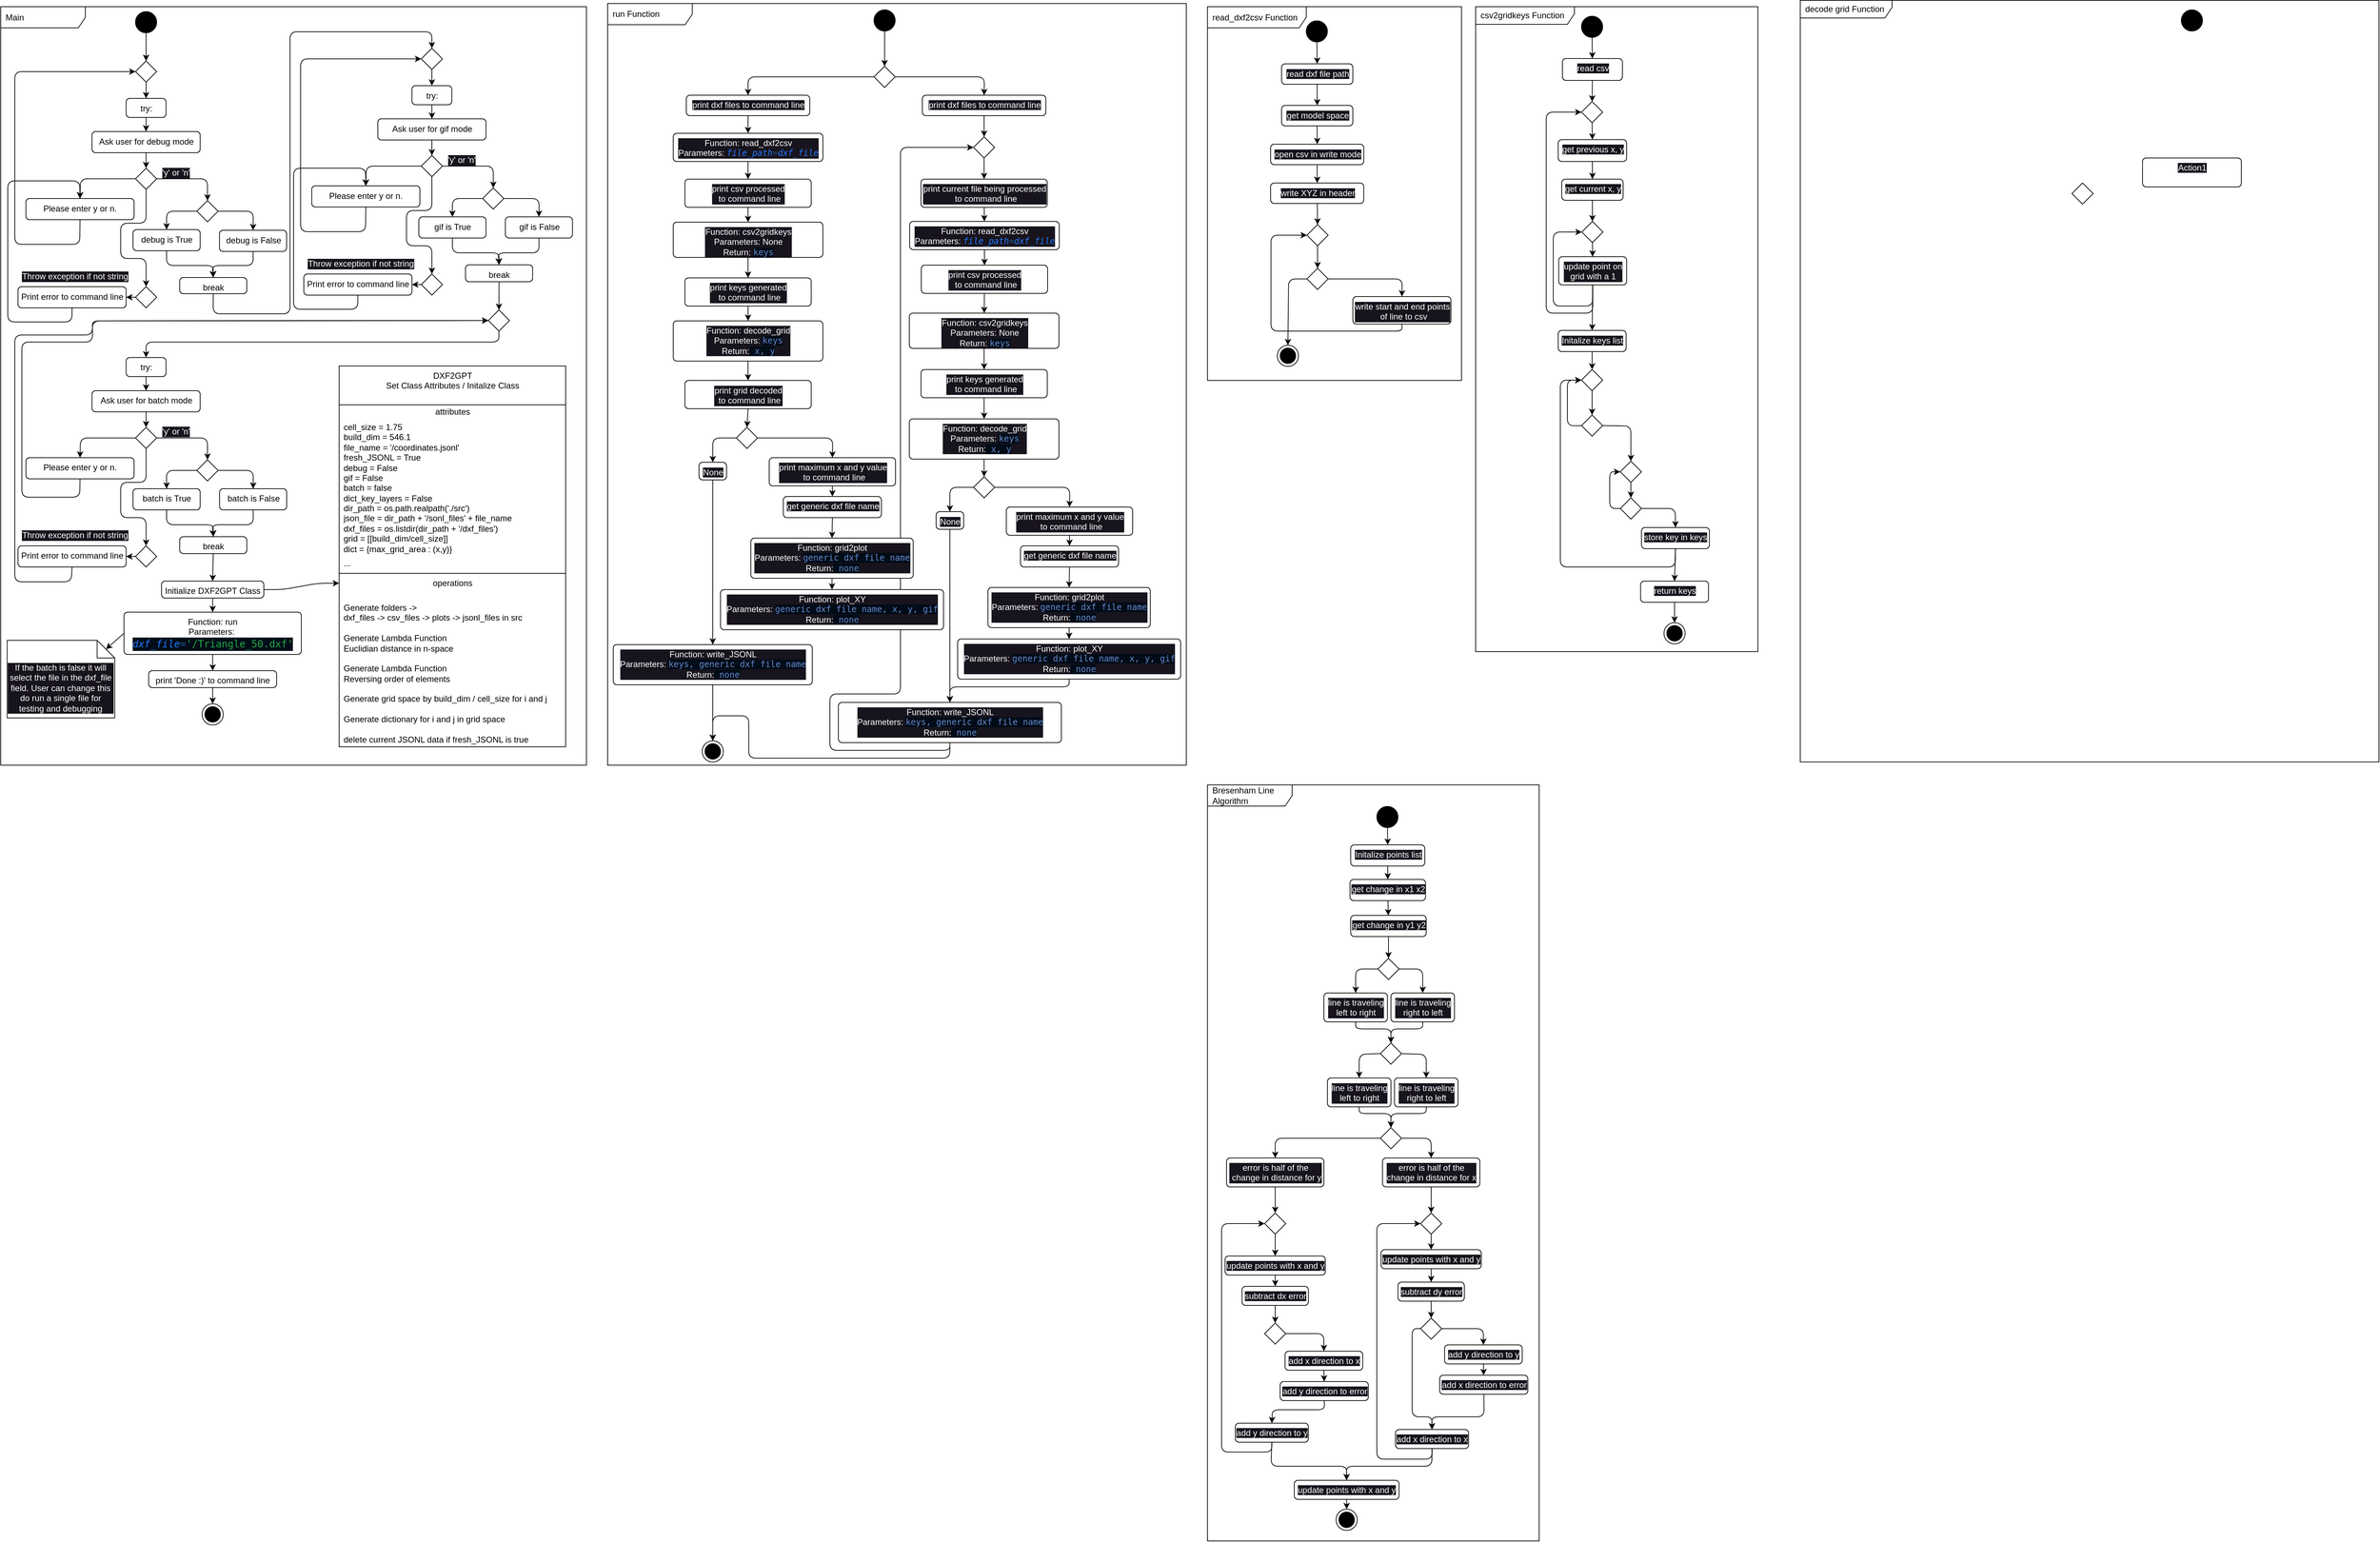 <mxfile>
    <diagram id="6HpJLZJoQtL1zqxHft6g" name="Page-1">
        <mxGraphModel dx="1004" dy="2069" grid="1" gridSize="10" guides="1" tooltips="1" connect="1" arrows="1" fold="1" page="1" pageScale="1" pageWidth="850" pageHeight="1100" math="0" shadow="0">
            <root>
                <mxCell id="0"/>
                <mxCell id="1" parent="0"/>
                <mxCell id="8" value="Main" style="shape=umlFrame;whiteSpace=wrap;html=1;width=120;height=30;boundedLbl=1;verticalAlign=middle;align=left;spacingLeft=5;movable=1;resizable=1;rotatable=1;deletable=1;editable=1;connectable=1;" vertex="1" parent="1">
                    <mxGeometry x="10" y="-1085.5" width="830" height="1075.5" as="geometry"/>
                </mxCell>
                <mxCell id="36" style="edgeStyle=none;html=1;entryX=0.5;entryY=0;entryDx=0;entryDy=0;fontSize=12;fontColor=#FFFFFF;exitX=0.5;exitY=1;exitDx=0;exitDy=0;movable=1;resizable=1;rotatable=1;deletable=1;editable=1;connectable=1;" edge="1" parent="1" source="133" target="35">
                    <mxGeometry relative="1" as="geometry">
                        <mxPoint x="216" y="-1038.5" as="sourcePoint"/>
                    </mxGeometry>
                </mxCell>
                <mxCell id="17" value="DXF2GPT&lt;br&gt;Set Class Attributes / Initalize Class" style="swimlane;fontStyle=0;align=center;verticalAlign=top;childLayout=stackLayout;horizontal=1;startSize=55;horizontalStack=0;resizeParent=1;resizeParentMax=0;resizeLast=0;collapsible=0;marginBottom=0;html=1;" vertex="1" parent="1">
                    <mxGeometry x="489.57" y="-576" width="321" height="540" as="geometry"/>
                </mxCell>
                <mxCell id="18" value="attributes" style="text;html=1;strokeColor=none;fillColor=none;align=center;verticalAlign=middle;spacingLeft=4;spacingRight=4;overflow=hidden;rotatable=0;points=[[0,0.5],[1,0.5]];portConstraint=eastwest;" vertex="1" parent="17">
                    <mxGeometry y="55" width="321" height="20" as="geometry"/>
                </mxCell>
                <mxCell id="19" value="cell_size = 1.75&lt;br&gt;build_dim = 546.1&lt;br&gt;file_name = '/coordinates.jsonl'&lt;br&gt;fresh_JSONL = True&lt;br&gt;debug = False&lt;br&gt;gif = False&lt;br&gt;batch = false&lt;br&gt;dict_key_layers = False&lt;br&gt;dir_path = os.path.realpath('./src')&lt;br&gt;json_file = dir_path + '/sonl_files' + file_name&lt;br&gt;dxf_files = os.listdir(dir_path + '/dxf_files')&lt;br&gt;grid = [[build_dim/cell_size]]&lt;br&gt;dict = {max_grid_area : (x,y)}" style="text;html=1;strokeColor=none;fillColor=none;align=left;verticalAlign=middle;spacingLeft=4;spacingRight=4;overflow=hidden;rotatable=0;points=[[0,0.5],[1,0.5]];portConstraint=eastwest;" vertex="1" parent="17">
                    <mxGeometry y="75" width="321" height="195" as="geometry"/>
                </mxCell>
                <mxCell id="21" value="..." style="text;html=1;strokeColor=none;fillColor=none;align=left;verticalAlign=middle;spacingLeft=4;spacingRight=4;overflow=hidden;rotatable=0;points=[[0,0.5],[1,0.5]];portConstraint=eastwest;" vertex="1" parent="17">
                    <mxGeometry y="270" width="321" height="20" as="geometry"/>
                </mxCell>
                <mxCell id="22" value="" style="line;strokeWidth=1;fillColor=none;align=left;verticalAlign=middle;spacingTop=-1;spacingLeft=3;spacingRight=3;rotatable=0;labelPosition=right;points=[];portConstraint=eastwest;" vertex="1" parent="17">
                    <mxGeometry y="290" width="321" height="8" as="geometry"/>
                </mxCell>
                <mxCell id="23" value="operations" style="text;html=1;strokeColor=none;fillColor=none;align=center;verticalAlign=middle;spacingLeft=4;spacingRight=4;overflow=hidden;rotatable=0;points=[[0,0.5],[1,0.5]];portConstraint=eastwest;" vertex="1" parent="17">
                    <mxGeometry y="298" width="321" height="20" as="geometry"/>
                </mxCell>
                <mxCell id="24" value="&lt;span style=&quot;text-align: center;&quot;&gt;&lt;br&gt;Generate folders -&amp;gt; &lt;br&gt;dxf_files -&amp;gt; csv_files -&amp;gt; plots -&amp;gt; jsonl_files in src&lt;br&gt;&lt;br&gt;Generate Lambda Function&lt;/span&gt;&lt;br style=&quot;text-align: center;&quot;&gt;&lt;span style=&quot;text-align: center;&quot;&gt;Euclidian distance in n-space&lt;br&gt;&lt;br&gt;&lt;/span&gt;&lt;span style=&quot;text-align: center;&quot;&gt;Generate Lambda Function&lt;/span&gt;&lt;br style=&quot;text-align: center;&quot;&gt;&lt;span style=&quot;text-align: center;&quot;&gt;Reversing order of elements&lt;br&gt;&lt;/span&gt;&lt;span style=&quot;text-align: center;&quot;&gt;&lt;br&gt;Generate grid space by build_dim / cell_size for i and j&lt;br&gt;&lt;br&gt;Generate dictionary for i and j in grid space&lt;br&gt;&lt;br&gt;delete current JSONL data if fresh_JSONL is true&lt;br&gt;&lt;/span&gt;" style="text;html=1;strokeColor=none;fillColor=none;align=left;verticalAlign=middle;spacingLeft=4;spacingRight=4;overflow=hidden;rotatable=0;points=[[0,0.5],[1,0.5]];portConstraint=eastwest;" vertex="1" parent="17">
                    <mxGeometry y="318" width="321" height="222" as="geometry"/>
                </mxCell>
                <mxCell id="39" style="edgeStyle=none;html=1;exitX=0.5;exitY=1;exitDx=0;exitDy=0;entryX=0.5;entryY=0;entryDx=0;entryDy=0;fontSize=12;fontColor=#FFFFFF;movable=1;resizable=1;rotatable=1;deletable=1;editable=1;connectable=1;" edge="1" parent="1" source="35" target="38">
                    <mxGeometry relative="1" as="geometry"/>
                </mxCell>
                <mxCell id="35" value="" style="rhombus;labelBackgroundColor=#18141D;fontSize=12;fontColor=#FFFFFF;movable=1;resizable=1;rotatable=1;deletable=1;editable=1;connectable=1;" vertex="1" parent="1">
                    <mxGeometry x="201" y="-1008.5" width="30" height="30" as="geometry"/>
                </mxCell>
                <mxCell id="41" style="edgeStyle=none;html=1;exitX=0.5;exitY=1;exitDx=0;exitDy=0;entryX=0.5;entryY=0;entryDx=0;entryDy=0;fontSize=12;fontColor=#FFFFFF;movable=1;resizable=1;rotatable=1;deletable=1;editable=1;connectable=1;" edge="1" parent="1" source="38" target="40">
                    <mxGeometry relative="1" as="geometry"/>
                </mxCell>
                <mxCell id="38" value="try:" style="html=1;align=center;verticalAlign=top;rounded=1;absoluteArcSize=1;arcSize=10;dashed=0;movable=1;resizable=1;rotatable=1;deletable=1;editable=1;connectable=1;" vertex="1" parent="1">
                    <mxGeometry x="187.75" y="-955.5" width="56.5" height="27" as="geometry"/>
                </mxCell>
                <mxCell id="43" style="edgeStyle=none;html=1;exitX=0.5;exitY=1;exitDx=0;exitDy=0;entryX=0.5;entryY=0;entryDx=0;entryDy=0;fontSize=12;fontColor=#FFFFFF;movable=1;resizable=1;rotatable=1;deletable=1;editable=1;connectable=1;" edge="1" parent="1" source="40" target="42">
                    <mxGeometry relative="1" as="geometry"/>
                </mxCell>
                <mxCell id="40" value="Ask user for debug mode" style="html=1;align=center;verticalAlign=top;rounded=1;absoluteArcSize=1;arcSize=10;dashed=0;movable=1;resizable=1;rotatable=1;deletable=1;editable=1;connectable=1;" vertex="1" parent="1">
                    <mxGeometry x="139.38" y="-908.5" width="153.25" height="30" as="geometry"/>
                </mxCell>
                <mxCell id="45" style="edgeStyle=none;html=1;exitX=0;exitY=0.5;exitDx=0;exitDy=0;entryX=0.5;entryY=0;entryDx=0;entryDy=0;fontSize=12;fontColor=#FFFFFF;movable=1;resizable=1;rotatable=1;deletable=1;editable=1;connectable=1;" edge="1" parent="1" source="42" target="44">
                    <mxGeometry relative="1" as="geometry">
                        <Array as="points">
                            <mxPoint x="123" y="-841.5"/>
                        </Array>
                    </mxGeometry>
                </mxCell>
                <mxCell id="48" style="edgeStyle=none;html=1;exitX=1;exitY=0.5;exitDx=0;exitDy=0;entryX=0.5;entryY=0;entryDx=0;entryDy=0;fontSize=12;fontColor=#FFFFFF;movable=1;resizable=1;rotatable=1;deletable=1;editable=1;connectable=1;" edge="1" parent="1" source="42" target="47">
                    <mxGeometry relative="1" as="geometry">
                        <Array as="points">
                            <mxPoint x="303" y="-841.5"/>
                        </Array>
                    </mxGeometry>
                </mxCell>
                <mxCell id="58" style="edgeStyle=none;html=1;exitX=0.5;exitY=1;exitDx=0;exitDy=0;entryX=0.5;entryY=0;entryDx=0;entryDy=0;fontSize=12;fontColor=#FFFFFF;movable=1;resizable=1;rotatable=1;deletable=1;editable=1;connectable=1;" edge="1" parent="1" source="42" target="59">
                    <mxGeometry relative="1" as="geometry">
                        <mxPoint x="216.01" y="-688.5" as="targetPoint"/>
                        <Array as="points">
                            <mxPoint x="216" y="-778.5"/>
                            <mxPoint x="180" y="-778.5"/>
                            <mxPoint x="180" y="-728.5"/>
                            <mxPoint x="216" y="-728.5"/>
                        </Array>
                    </mxGeometry>
                </mxCell>
                <mxCell id="42" value="" style="rhombus;labelBackgroundColor=#18141D;fontSize=12;fontColor=#FFFFFF;movable=1;resizable=1;rotatable=1;deletable=1;editable=1;connectable=1;" vertex="1" parent="1">
                    <mxGeometry x="201" y="-856.5" width="30" height="30" as="geometry"/>
                </mxCell>
                <mxCell id="46" style="edgeStyle=none;html=1;exitX=0.5;exitY=1;exitDx=0;exitDy=0;entryX=0;entryY=0.5;entryDx=0;entryDy=0;fontSize=12;fontColor=#FFFFFF;movable=1;resizable=1;rotatable=1;deletable=1;editable=1;connectable=1;" edge="1" parent="1" source="44" target="35">
                    <mxGeometry relative="1" as="geometry">
                        <Array as="points">
                            <mxPoint x="122" y="-748.5"/>
                            <mxPoint x="30" y="-748.5"/>
                            <mxPoint x="30" y="-868.5"/>
                            <mxPoint x="30" y="-993.5"/>
                        </Array>
                    </mxGeometry>
                </mxCell>
                <mxCell id="44" value="Please enter y or n." style="html=1;align=center;verticalAlign=top;rounded=1;absoluteArcSize=1;arcSize=10;dashed=0;movable=1;resizable=1;rotatable=1;deletable=1;editable=1;connectable=1;" vertex="1" parent="1">
                    <mxGeometry x="45.75" y="-813.5" width="153.25" height="30" as="geometry"/>
                </mxCell>
                <mxCell id="50" style="edgeStyle=none;html=1;exitX=0;exitY=0.5;exitDx=0;exitDy=0;entryX=0.5;entryY=0;entryDx=0;entryDy=0;fontSize=12;fontColor=#FFFFFF;movable=1;resizable=1;rotatable=1;deletable=1;editable=1;connectable=1;" edge="1" parent="1" source="47" target="49">
                    <mxGeometry relative="1" as="geometry">
                        <Array as="points">
                            <mxPoint x="245" y="-795.5"/>
                        </Array>
                    </mxGeometry>
                </mxCell>
                <mxCell id="52" style="edgeStyle=none;html=1;exitX=1;exitY=0.5;exitDx=0;exitDy=0;entryX=0.5;entryY=0;entryDx=0;entryDy=0;fontSize=12;fontColor=#FFFFFF;movable=1;resizable=1;rotatable=1;deletable=1;editable=1;connectable=1;" edge="1" parent="1" source="47" target="51">
                    <mxGeometry relative="1" as="geometry">
                        <Array as="points">
                            <mxPoint x="368" y="-795.5"/>
                        </Array>
                    </mxGeometry>
                </mxCell>
                <mxCell id="47" value="" style="rhombus;labelBackgroundColor=#18141D;fontSize=12;fontColor=#FFFFFF;movable=1;resizable=1;rotatable=1;deletable=1;editable=1;connectable=1;" vertex="1" parent="1">
                    <mxGeometry x="288" y="-810.5" width="30" height="30" as="geometry"/>
                </mxCell>
                <mxCell id="66" style="edgeStyle=none;html=1;exitX=0.5;exitY=1;exitDx=0;exitDy=0;entryX=0.5;entryY=0;entryDx=0;entryDy=0;fontSize=12;fontColor=#FFFFFF;movable=1;resizable=1;rotatable=1;deletable=1;editable=1;connectable=1;" edge="1" parent="1" source="49" target="65">
                    <mxGeometry relative="1" as="geometry">
                        <Array as="points">
                            <mxPoint x="245" y="-718.5"/>
                            <mxPoint x="311" y="-718.5"/>
                        </Array>
                    </mxGeometry>
                </mxCell>
                <mxCell id="49" value="debug is True" style="html=1;align=center;verticalAlign=top;rounded=1;absoluteArcSize=1;arcSize=10;dashed=0;movable=1;resizable=1;rotatable=1;deletable=1;editable=1;connectable=1;" vertex="1" parent="1">
                    <mxGeometry x="197.51" y="-769.5" width="95.12" height="30" as="geometry"/>
                </mxCell>
                <mxCell id="67" style="edgeStyle=none;html=1;exitX=0.5;exitY=1;exitDx=0;exitDy=0;entryX=0.5;entryY=0;entryDx=0;entryDy=0;fontSize=12;fontColor=#FFFFFF;movable=1;resizable=1;rotatable=1;deletable=1;editable=1;connectable=1;" edge="1" parent="1" source="51" target="65">
                    <mxGeometry relative="1" as="geometry">
                        <Array as="points">
                            <mxPoint x="368" y="-718.5"/>
                            <mxPoint x="310" y="-718.5"/>
                        </Array>
                    </mxGeometry>
                </mxCell>
                <mxCell id="51" value="debug is False" style="html=1;align=center;verticalAlign=top;rounded=1;absoluteArcSize=1;arcSize=10;dashed=0;movable=1;resizable=1;rotatable=1;deletable=1;editable=1;connectable=1;" vertex="1" parent="1">
                    <mxGeometry x="320" y="-768.5" width="95.12" height="30" as="geometry"/>
                </mxCell>
                <mxCell id="53" value="'y'" style="text;html=1;align=center;verticalAlign=middle;resizable=1;points=[];autosize=1;strokeColor=none;fillColor=none;fontSize=12;fontColor=#FFFFFF;movable=1;rotatable=1;deletable=1;editable=1;connectable=1;" vertex="1" parent="1">
                    <mxGeometry x="263.63" y="-818.5" width="30" height="30" as="geometry"/>
                </mxCell>
                <mxCell id="54" value="'n'" style="text;html=1;align=center;verticalAlign=middle;resizable=1;points=[];autosize=1;strokeColor=none;fillColor=none;fontSize=12;fontColor=#FFFFFF;movable=1;rotatable=1;deletable=1;editable=1;connectable=1;" vertex="1" parent="1">
                    <mxGeometry x="310" y="-818.5" width="30" height="30" as="geometry"/>
                </mxCell>
                <mxCell id="55" value="not 'y' or 'n'" style="text;html=1;align=center;verticalAlign=middle;resizable=1;points=[];autosize=1;strokeColor=none;fillColor=none;fontSize=12;fontColor=#FFFFFF;movable=1;rotatable=1;deletable=1;editable=1;connectable=1;" vertex="1" parent="1">
                    <mxGeometry x="130" y="-865.5" width="80" height="30" as="geometry"/>
                </mxCell>
                <mxCell id="56" value="'y' or 'n'" style="text;html=1;align=center;verticalAlign=middle;resizable=1;points=[];autosize=1;strokeColor=none;fillColor=none;fontSize=12;fontColor=#FFFFFF;labelBackgroundColor=#18141D;movable=1;rotatable=1;deletable=1;editable=1;connectable=1;" vertex="1" parent="1">
                    <mxGeometry x="228" y="-865.5" width="60" height="30" as="geometry"/>
                </mxCell>
                <mxCell id="62" style="edgeStyle=none;html=1;exitX=0;exitY=0.5;exitDx=0;exitDy=0;entryX=1;entryY=0.5;entryDx=0;entryDy=0;fontSize=12;fontColor=#FFFFFF;movable=1;resizable=1;rotatable=1;deletable=1;editable=1;connectable=1;" edge="1" parent="1" source="59" target="61">
                    <mxGeometry relative="1" as="geometry"/>
                </mxCell>
                <mxCell id="59" value="" style="rhombus;labelBackgroundColor=#18141D;fontSize=12;fontColor=#FFFFFF;movable=1;resizable=1;rotatable=1;deletable=1;editable=1;connectable=1;" vertex="1" parent="1">
                    <mxGeometry x="201.01" y="-688.5" width="30" height="30" as="geometry"/>
                </mxCell>
                <mxCell id="60" value="Throw exception if not string" style="text;html=1;align=center;verticalAlign=middle;resizable=1;points=[];autosize=1;strokeColor=none;fillColor=none;fontSize=12;fontColor=#FFFFFF;labelBackgroundColor=#18141D;movable=1;rotatable=1;deletable=1;editable=1;connectable=1;" vertex="1" parent="1">
                    <mxGeometry x="30" y="-718.5" width="170" height="30" as="geometry"/>
                </mxCell>
                <mxCell id="64" style="edgeStyle=none;html=1;exitX=0.5;exitY=1;exitDx=0;exitDy=0;entryX=0.5;entryY=0;entryDx=0;entryDy=0;fontSize=12;fontColor=#FFFFFF;movable=1;resizable=1;rotatable=1;deletable=1;editable=1;connectable=1;" edge="1" parent="1" source="61" target="44">
                    <mxGeometry relative="1" as="geometry">
                        <Array as="points">
                            <mxPoint x="111" y="-638.5"/>
                            <mxPoint x="20" y="-638.5"/>
                            <mxPoint x="20" y="-738.5"/>
                            <mxPoint x="20" y="-838.5"/>
                            <mxPoint x="122" y="-838.5"/>
                        </Array>
                    </mxGeometry>
                </mxCell>
                <mxCell id="61" value="Print error to command line" style="html=1;align=center;verticalAlign=top;rounded=1;absoluteArcSize=1;arcSize=10;dashed=0;movable=1;resizable=1;rotatable=1;deletable=1;editable=1;connectable=1;" vertex="1" parent="1">
                    <mxGeometry x="34.5" y="-688.5" width="153.25" height="30" as="geometry"/>
                </mxCell>
                <mxCell id="388" style="edgeStyle=none;html=1;exitX=0.5;exitY=1;exitDx=0;exitDy=0;entryX=0.5;entryY=0;entryDx=0;entryDy=0;fontSize=12;fontColor=#FFFFFF;" edge="1" parent="1" source="65" target="70">
                    <mxGeometry relative="1" as="geometry">
                        <Array as="points">
                            <mxPoint x="311" y="-650"/>
                            <mxPoint x="420" y="-650"/>
                            <mxPoint x="420" y="-1050"/>
                            <mxPoint x="621" y="-1050"/>
                        </Array>
                    </mxGeometry>
                </mxCell>
                <mxCell id="65" value="break" style="html=1;align=center;verticalAlign=top;rounded=1;absoluteArcSize=1;arcSize=10;dashed=0;movable=1;resizable=1;rotatable=1;deletable=1;editable=1;connectable=1;" vertex="1" parent="1">
                    <mxGeometry x="263.63" y="-701.5" width="95.12" height="23" as="geometry"/>
                </mxCell>
                <mxCell id="69" style="edgeStyle=none;html=1;exitX=0.5;exitY=1;exitDx=0;exitDy=0;entryX=0.5;entryY=0;entryDx=0;entryDy=0;fontSize=12;fontColor=#FFFFFF;movable=1;resizable=1;rotatable=1;deletable=1;editable=1;connectable=1;" edge="1" parent="1" source="70" target="72">
                    <mxGeometry relative="1" as="geometry"/>
                </mxCell>
                <mxCell id="70" value="" style="rhombus;labelBackgroundColor=#18141D;fontSize=12;fontColor=#FFFFFF;movable=1;resizable=1;rotatable=1;deletable=1;editable=1;connectable=1;" vertex="1" parent="1">
                    <mxGeometry x="606" y="-1026.5" width="30" height="30" as="geometry"/>
                </mxCell>
                <mxCell id="71" style="edgeStyle=none;html=1;exitX=0.5;exitY=1;exitDx=0;exitDy=0;entryX=0.5;entryY=0;entryDx=0;entryDy=0;fontSize=12;fontColor=#FFFFFF;movable=1;resizable=1;rotatable=1;deletable=1;editable=1;connectable=1;" edge="1" parent="1" source="72" target="74">
                    <mxGeometry relative="1" as="geometry"/>
                </mxCell>
                <mxCell id="72" value="try:" style="html=1;align=center;verticalAlign=top;rounded=1;absoluteArcSize=1;arcSize=10;dashed=0;movable=1;resizable=1;rotatable=1;deletable=1;editable=1;connectable=1;" vertex="1" parent="1">
                    <mxGeometry x="592.75" y="-973.5" width="56.5" height="27" as="geometry"/>
                </mxCell>
                <mxCell id="73" style="edgeStyle=none;html=1;exitX=0.5;exitY=1;exitDx=0;exitDy=0;entryX=0.5;entryY=0;entryDx=0;entryDy=0;fontSize=12;fontColor=#FFFFFF;movable=1;resizable=1;rotatable=1;deletable=1;editable=1;connectable=1;" edge="1" parent="1" source="74" target="78">
                    <mxGeometry relative="1" as="geometry"/>
                </mxCell>
                <mxCell id="74" value="Ask user for gif mode" style="html=1;align=center;verticalAlign=top;rounded=1;absoluteArcSize=1;arcSize=10;dashed=0;movable=1;resizable=1;rotatable=1;deletable=1;editable=1;connectable=1;" vertex="1" parent="1">
                    <mxGeometry x="544.38" y="-926.5" width="153.25" height="30" as="geometry"/>
                </mxCell>
                <mxCell id="75" style="edgeStyle=none;html=1;exitX=0;exitY=0.5;exitDx=0;exitDy=0;entryX=0.5;entryY=0;entryDx=0;entryDy=0;fontSize=12;fontColor=#FFFFFF;movable=1;resizable=1;rotatable=1;deletable=1;editable=1;connectable=1;" edge="1" parent="1" source="78" target="80">
                    <mxGeometry relative="1" as="geometry">
                        <Array as="points">
                            <mxPoint x="528" y="-859.5"/>
                        </Array>
                    </mxGeometry>
                </mxCell>
                <mxCell id="76" style="edgeStyle=none;html=1;exitX=1;exitY=0.5;exitDx=0;exitDy=0;entryX=0.5;entryY=0;entryDx=0;entryDy=0;fontSize=12;fontColor=#FFFFFF;movable=1;resizable=1;rotatable=1;deletable=1;editable=1;connectable=1;" edge="1" parent="1" source="78" target="83">
                    <mxGeometry relative="1" as="geometry">
                        <Array as="points">
                            <mxPoint x="708" y="-859.5"/>
                        </Array>
                    </mxGeometry>
                </mxCell>
                <mxCell id="77" style="edgeStyle=none;html=1;exitX=0.5;exitY=1;exitDx=0;exitDy=0;entryX=0.5;entryY=0;entryDx=0;entryDy=0;fontSize=12;fontColor=#FFFFFF;movable=1;resizable=1;rotatable=1;deletable=1;editable=1;connectable=1;" edge="1" parent="1" source="78" target="92">
                    <mxGeometry relative="1" as="geometry">
                        <mxPoint x="621.01" y="-706.5" as="targetPoint"/>
                        <Array as="points">
                            <mxPoint x="621" y="-796.5"/>
                            <mxPoint x="585" y="-796.5"/>
                            <mxPoint x="585" y="-746.5"/>
                            <mxPoint x="621" y="-746.5"/>
                        </Array>
                    </mxGeometry>
                </mxCell>
                <mxCell id="78" value="" style="rhombus;labelBackgroundColor=#18141D;fontSize=12;fontColor=#FFFFFF;movable=1;resizable=1;rotatable=1;deletable=1;editable=1;connectable=1;" vertex="1" parent="1">
                    <mxGeometry x="606" y="-874.5" width="30" height="30" as="geometry"/>
                </mxCell>
                <mxCell id="79" style="edgeStyle=none;html=1;exitX=0.5;exitY=1;exitDx=0;exitDy=0;entryX=0;entryY=0.5;entryDx=0;entryDy=0;fontSize=12;fontColor=#FFFFFF;movable=1;resizable=1;rotatable=1;deletable=1;editable=1;connectable=1;" edge="1" parent="1" source="80" target="70">
                    <mxGeometry relative="1" as="geometry">
                        <Array as="points">
                            <mxPoint x="527" y="-766.5"/>
                            <mxPoint x="435" y="-766.5"/>
                            <mxPoint x="435" y="-886.5"/>
                            <mxPoint x="435" y="-1011.5"/>
                        </Array>
                    </mxGeometry>
                </mxCell>
                <mxCell id="80" value="Please enter y or n." style="html=1;align=center;verticalAlign=top;rounded=1;absoluteArcSize=1;arcSize=10;dashed=0;movable=1;resizable=1;rotatable=1;deletable=1;editable=1;connectable=1;" vertex="1" parent="1">
                    <mxGeometry x="450.75" y="-831.5" width="153.25" height="30" as="geometry"/>
                </mxCell>
                <mxCell id="81" style="edgeStyle=none;html=1;exitX=0;exitY=0.5;exitDx=0;exitDy=0;entryX=0.5;entryY=0;entryDx=0;entryDy=0;fontSize=12;fontColor=#FFFFFF;movable=1;resizable=1;rotatable=1;deletable=1;editable=1;connectable=1;" edge="1" parent="1" source="83" target="85">
                    <mxGeometry relative="1" as="geometry">
                        <Array as="points">
                            <mxPoint x="650" y="-813.5"/>
                        </Array>
                    </mxGeometry>
                </mxCell>
                <mxCell id="82" style="edgeStyle=none;html=1;exitX=1;exitY=0.5;exitDx=0;exitDy=0;entryX=0.5;entryY=0;entryDx=0;entryDy=0;fontSize=12;fontColor=#FFFFFF;movable=1;resizable=1;rotatable=1;deletable=1;editable=1;connectable=1;" edge="1" parent="1" source="83" target="98">
                    <mxGeometry relative="1" as="geometry">
                        <mxPoint x="772.56" y="-786.5" as="targetPoint"/>
                        <Array as="points">
                            <mxPoint x="773" y="-813.5"/>
                        </Array>
                    </mxGeometry>
                </mxCell>
                <mxCell id="83" value="" style="rhombus;labelBackgroundColor=#18141D;fontSize=12;fontColor=#FFFFFF;movable=1;resizable=1;rotatable=1;deletable=1;editable=1;connectable=1;" vertex="1" parent="1">
                    <mxGeometry x="693" y="-828.5" width="30" height="30" as="geometry"/>
                </mxCell>
                <mxCell id="84" style="edgeStyle=none;html=1;exitX=0.5;exitY=1;exitDx=0;exitDy=0;entryX=0.5;entryY=0;entryDx=0;entryDy=0;fontSize=12;fontColor=#FFFFFF;movable=1;resizable=1;rotatable=1;deletable=1;editable=1;connectable=1;" edge="1" parent="1" source="85" target="96">
                    <mxGeometry relative="1" as="geometry">
                        <Array as="points">
                            <mxPoint x="650" y="-736.5"/>
                            <mxPoint x="716" y="-736.5"/>
                        </Array>
                    </mxGeometry>
                </mxCell>
                <mxCell id="85" value="gif is True" style="html=1;align=center;verticalAlign=top;rounded=1;absoluteArcSize=1;arcSize=10;dashed=0;movable=1;resizable=1;rotatable=1;deletable=1;editable=1;connectable=1;" vertex="1" parent="1">
                    <mxGeometry x="602.51" y="-787.5" width="95.12" height="30" as="geometry"/>
                </mxCell>
                <mxCell id="86" style="edgeStyle=none;html=1;exitX=0.5;exitY=1;exitDx=0;exitDy=0;entryX=0.5;entryY=0;entryDx=0;entryDy=0;fontSize=12;fontColor=#FFFFFF;movable=1;resizable=1;rotatable=1;deletable=1;editable=1;connectable=1;" edge="1" parent="1" target="96" source="98">
                    <mxGeometry relative="1" as="geometry">
                        <mxPoint x="772.56" y="-756.5" as="sourcePoint"/>
                        <Array as="points">
                            <mxPoint x="773" y="-736.5"/>
                            <mxPoint x="715" y="-736.5"/>
                        </Array>
                    </mxGeometry>
                </mxCell>
                <mxCell id="87" value="'y'" style="text;html=1;align=center;verticalAlign=middle;resizable=1;points=[];autosize=1;strokeColor=none;fillColor=none;fontSize=12;fontColor=#FFFFFF;movable=1;rotatable=1;deletable=1;editable=1;connectable=1;" vertex="1" parent="1">
                    <mxGeometry x="668.63" y="-836.5" width="30" height="30" as="geometry"/>
                </mxCell>
                <mxCell id="88" value="'n'" style="text;html=1;align=center;verticalAlign=middle;resizable=1;points=[];autosize=1;strokeColor=none;fillColor=none;fontSize=12;fontColor=#FFFFFF;movable=1;rotatable=1;deletable=1;editable=1;connectable=1;" vertex="1" parent="1">
                    <mxGeometry x="715" y="-836.5" width="30" height="30" as="geometry"/>
                </mxCell>
                <mxCell id="89" value="not 'y' or 'n'" style="text;html=1;align=center;verticalAlign=middle;resizable=1;points=[];autosize=1;strokeColor=none;fillColor=none;fontSize=12;fontColor=#FFFFFF;movable=1;rotatable=1;deletable=1;editable=1;connectable=1;" vertex="1" parent="1">
                    <mxGeometry x="535" y="-883.5" width="80" height="30" as="geometry"/>
                </mxCell>
                <mxCell id="90" value="'y' or 'n'" style="text;html=1;align=center;verticalAlign=middle;resizable=1;points=[];autosize=1;strokeColor=none;fillColor=none;fontSize=12;fontColor=#FFFFFF;labelBackgroundColor=#18141D;movable=1;rotatable=1;deletable=1;editable=1;connectable=1;" vertex="1" parent="1">
                    <mxGeometry x="633" y="-883.5" width="60" height="30" as="geometry"/>
                </mxCell>
                <mxCell id="91" style="edgeStyle=none;html=1;exitX=0;exitY=0.5;exitDx=0;exitDy=0;entryX=1;entryY=0.5;entryDx=0;entryDy=0;fontSize=12;fontColor=#FFFFFF;movable=1;resizable=1;rotatable=1;deletable=1;editable=1;connectable=1;" edge="1" parent="1" source="92" target="95">
                    <mxGeometry relative="1" as="geometry"/>
                </mxCell>
                <mxCell id="92" value="" style="rhombus;labelBackgroundColor=#18141D;fontSize=12;fontColor=#FFFFFF;movable=1;resizable=1;rotatable=1;deletable=1;editable=1;connectable=1;" vertex="1" parent="1">
                    <mxGeometry x="606.01" y="-706.5" width="30" height="30" as="geometry"/>
                </mxCell>
                <mxCell id="93" value="Throw exception if not string" style="text;html=1;align=center;verticalAlign=middle;resizable=1;points=[];autosize=1;strokeColor=none;fillColor=none;fontSize=12;fontColor=#FFFFFF;labelBackgroundColor=#18141D;movable=1;rotatable=1;deletable=1;editable=1;connectable=1;" vertex="1" parent="1">
                    <mxGeometry x="435" y="-736.5" width="170" height="30" as="geometry"/>
                </mxCell>
                <mxCell id="94" style="edgeStyle=none;html=1;exitX=0.5;exitY=1;exitDx=0;exitDy=0;entryX=0.5;entryY=0;entryDx=0;entryDy=0;fontSize=12;fontColor=#FFFFFF;movable=1;resizable=1;rotatable=1;deletable=1;editable=1;connectable=1;" edge="1" parent="1" source="95" target="80">
                    <mxGeometry relative="1" as="geometry">
                        <Array as="points">
                            <mxPoint x="516" y="-656.5"/>
                            <mxPoint x="425" y="-656.5"/>
                            <mxPoint x="425" y="-756.5"/>
                            <mxPoint x="425" y="-856.5"/>
                            <mxPoint x="527" y="-856.5"/>
                        </Array>
                    </mxGeometry>
                </mxCell>
                <mxCell id="95" value="Print error to command line" style="html=1;align=center;verticalAlign=top;rounded=1;absoluteArcSize=1;arcSize=10;dashed=0;movable=1;resizable=1;rotatable=1;deletable=1;editable=1;connectable=1;" vertex="1" parent="1">
                    <mxGeometry x="439.5" y="-706.5" width="153.25" height="30" as="geometry"/>
                </mxCell>
                <mxCell id="131" style="edgeStyle=none;html=1;exitX=0.5;exitY=1;exitDx=0;exitDy=0;entryX=0.5;entryY=0;entryDx=0;entryDy=0;fontSize=12;fontColor=#FFFFFF;movable=1;resizable=1;rotatable=1;deletable=1;editable=1;connectable=1;" edge="1" parent="1" source="96" target="103">
                    <mxGeometry relative="1" as="geometry"/>
                </mxCell>
                <mxCell id="96" value="break" style="html=1;align=center;verticalAlign=top;rounded=1;absoluteArcSize=1;arcSize=10;dashed=0;movable=1;resizable=1;rotatable=1;deletable=1;editable=1;connectable=1;" vertex="1" parent="1">
                    <mxGeometry x="668.63" y="-719.5" width="95.12" height="24" as="geometry"/>
                </mxCell>
                <mxCell id="98" value="gif is False" style="html=1;align=center;verticalAlign=top;rounded=1;absoluteArcSize=1;arcSize=10;dashed=0;movable=1;resizable=1;rotatable=1;deletable=1;editable=1;connectable=1;" vertex="1" parent="1">
                    <mxGeometry x="725.12" y="-787.5" width="95.12" height="30" as="geometry"/>
                </mxCell>
                <mxCell id="102" style="edgeStyle=none;html=1;exitX=0.5;exitY=1;exitDx=0;exitDy=0;entryX=0.5;entryY=0;entryDx=0;entryDy=0;fontSize=12;fontColor=#FFFFFF;movable=1;resizable=1;rotatable=1;deletable=1;editable=1;connectable=1;" edge="1" parent="1" source="103" target="105">
                    <mxGeometry relative="1" as="geometry">
                        <Array as="points">
                            <mxPoint x="716" y="-610"/>
                            <mxPoint x="216" y="-610"/>
                        </Array>
                    </mxGeometry>
                </mxCell>
                <mxCell id="103" value="" style="rhombus;labelBackgroundColor=#18141D;fontSize=12;fontColor=#FFFFFF;movable=1;resizable=1;rotatable=1;deletable=1;editable=1;connectable=1;" vertex="1" parent="1">
                    <mxGeometry x="701" y="-655.5" width="30" height="30" as="geometry"/>
                </mxCell>
                <mxCell id="104" style="edgeStyle=none;html=1;exitX=0.5;exitY=1;exitDx=0;exitDy=0;entryX=0.5;entryY=0;entryDx=0;entryDy=0;fontSize=12;fontColor=#FFFFFF;movable=1;resizable=1;rotatable=1;deletable=1;editable=1;connectable=1;" edge="1" parent="1" source="105" target="107">
                    <mxGeometry relative="1" as="geometry"/>
                </mxCell>
                <mxCell id="105" value="try:" style="html=1;align=center;verticalAlign=top;rounded=1;absoluteArcSize=1;arcSize=10;dashed=0;movable=1;resizable=1;rotatable=1;deletable=1;editable=1;connectable=1;" vertex="1" parent="1">
                    <mxGeometry x="187.75" y="-588" width="56.5" height="27" as="geometry"/>
                </mxCell>
                <mxCell id="106" style="edgeStyle=none;html=1;exitX=0.5;exitY=1;exitDx=0;exitDy=0;entryX=0.5;entryY=0;entryDx=0;entryDy=0;fontSize=12;fontColor=#FFFFFF;movable=1;resizable=1;rotatable=1;deletable=1;editable=1;connectable=1;" edge="1" parent="1" source="107" target="111">
                    <mxGeometry relative="1" as="geometry"/>
                </mxCell>
                <mxCell id="107" value="Ask user for batch mode" style="html=1;align=center;verticalAlign=top;rounded=1;absoluteArcSize=1;arcSize=10;dashed=0;movable=1;resizable=1;rotatable=1;deletable=1;editable=1;connectable=1;" vertex="1" parent="1">
                    <mxGeometry x="139.38" y="-541" width="153.25" height="30" as="geometry"/>
                </mxCell>
                <mxCell id="108" style="edgeStyle=none;html=1;exitX=0;exitY=0.5;exitDx=0;exitDy=0;entryX=0.5;entryY=0;entryDx=0;entryDy=0;fontSize=12;fontColor=#FFFFFF;movable=1;resizable=1;rotatable=1;deletable=1;editable=1;connectable=1;" edge="1" parent="1" source="111" target="113">
                    <mxGeometry relative="1" as="geometry">
                        <Array as="points">
                            <mxPoint x="123" y="-474"/>
                        </Array>
                    </mxGeometry>
                </mxCell>
                <mxCell id="109" style="edgeStyle=none;html=1;exitX=1;exitY=0.5;exitDx=0;exitDy=0;entryX=0.5;entryY=0;entryDx=0;entryDy=0;fontSize=12;fontColor=#FFFFFF;movable=1;resizable=1;rotatable=1;deletable=1;editable=1;connectable=1;" edge="1" parent="1" source="111" target="116">
                    <mxGeometry relative="1" as="geometry">
                        <Array as="points">
                            <mxPoint x="303" y="-474"/>
                        </Array>
                    </mxGeometry>
                </mxCell>
                <mxCell id="110" style="edgeStyle=none;html=1;exitX=0.5;exitY=1;exitDx=0;exitDy=0;entryX=0.5;entryY=0;entryDx=0;entryDy=0;fontSize=12;fontColor=#FFFFFF;movable=1;resizable=1;rotatable=1;deletable=1;editable=1;connectable=1;" edge="1" parent="1" source="111" target="125">
                    <mxGeometry relative="1" as="geometry">
                        <mxPoint x="216.01" y="-321" as="targetPoint"/>
                        <Array as="points">
                            <mxPoint x="216" y="-411"/>
                            <mxPoint x="180" y="-411"/>
                            <mxPoint x="180" y="-361"/>
                            <mxPoint x="216" y="-361"/>
                        </Array>
                    </mxGeometry>
                </mxCell>
                <mxCell id="111" value="" style="rhombus;labelBackgroundColor=#18141D;fontSize=12;fontColor=#FFFFFF;movable=1;resizable=1;rotatable=1;deletable=1;editable=1;connectable=1;" vertex="1" parent="1">
                    <mxGeometry x="201" y="-489" width="30" height="30" as="geometry"/>
                </mxCell>
                <mxCell id="387" style="edgeStyle=none;html=1;exitX=0.5;exitY=1;exitDx=0;exitDy=0;fontSize=12;fontColor=#FFFFFF;" edge="1" parent="1" source="113" target="103">
                    <mxGeometry relative="1" as="geometry">
                        <Array as="points">
                            <mxPoint x="122" y="-390"/>
                            <mxPoint x="40" y="-390"/>
                            <mxPoint x="40" y="-610"/>
                            <mxPoint x="140" y="-610"/>
                            <mxPoint x="140" y="-640"/>
                        </Array>
                    </mxGeometry>
                </mxCell>
                <mxCell id="113" value="Please enter y or n." style="html=1;align=center;verticalAlign=top;rounded=1;absoluteArcSize=1;arcSize=10;dashed=0;movable=1;resizable=1;rotatable=1;deletable=1;editable=1;connectable=1;" vertex="1" parent="1">
                    <mxGeometry x="45.75" y="-446" width="153.25" height="30" as="geometry"/>
                </mxCell>
                <mxCell id="114" style="edgeStyle=none;html=1;exitX=0;exitY=0.5;exitDx=0;exitDy=0;entryX=0.5;entryY=0;entryDx=0;entryDy=0;fontSize=12;fontColor=#FFFFFF;movable=1;resizable=1;rotatable=1;deletable=1;editable=1;connectable=1;" edge="1" parent="1" source="116" target="118">
                    <mxGeometry relative="1" as="geometry">
                        <Array as="points">
                            <mxPoint x="245" y="-428"/>
                        </Array>
                    </mxGeometry>
                </mxCell>
                <mxCell id="115" style="edgeStyle=none;html=1;exitX=1;exitY=0.5;exitDx=0;exitDy=0;entryX=0.5;entryY=0;entryDx=0;entryDy=0;fontSize=12;fontColor=#FFFFFF;movable=1;resizable=1;rotatable=1;deletable=1;editable=1;connectable=1;" edge="1" parent="1" source="116" target="130">
                    <mxGeometry relative="1" as="geometry">
                        <mxPoint x="367.56" y="-401" as="targetPoint"/>
                        <Array as="points">
                            <mxPoint x="368" y="-428"/>
                        </Array>
                    </mxGeometry>
                </mxCell>
                <mxCell id="116" value="" style="rhombus;labelBackgroundColor=#18141D;fontSize=12;fontColor=#FFFFFF;movable=1;resizable=1;rotatable=1;deletable=1;editable=1;connectable=1;" vertex="1" parent="1">
                    <mxGeometry x="288" y="-443" width="30" height="30" as="geometry"/>
                </mxCell>
                <mxCell id="117" style="edgeStyle=none;html=1;exitX=0.5;exitY=1;exitDx=0;exitDy=0;entryX=0.5;entryY=0;entryDx=0;entryDy=0;fontSize=12;fontColor=#FFFFFF;movable=1;resizable=1;rotatable=1;deletable=1;editable=1;connectable=1;" edge="1" parent="1" source="118" target="129">
                    <mxGeometry relative="1" as="geometry">
                        <Array as="points">
                            <mxPoint x="245" y="-351"/>
                            <mxPoint x="311" y="-351"/>
                        </Array>
                    </mxGeometry>
                </mxCell>
                <mxCell id="118" value="batch is True" style="html=1;align=center;verticalAlign=top;rounded=1;absoluteArcSize=1;arcSize=10;dashed=0;movable=1;resizable=1;rotatable=1;deletable=1;editable=1;connectable=1;" vertex="1" parent="1">
                    <mxGeometry x="197.51" y="-402" width="95.12" height="30" as="geometry"/>
                </mxCell>
                <mxCell id="119" style="edgeStyle=none;html=1;exitX=0.5;exitY=1;exitDx=0;exitDy=0;entryX=0.5;entryY=0;entryDx=0;entryDy=0;fontSize=12;fontColor=#FFFFFF;movable=1;resizable=1;rotatable=1;deletable=1;editable=1;connectable=1;" edge="1" parent="1" source="130" target="129">
                    <mxGeometry relative="1" as="geometry">
                        <mxPoint x="367.56" y="-371" as="sourcePoint"/>
                        <Array as="points">
                            <mxPoint x="368" y="-351"/>
                            <mxPoint x="310" y="-351"/>
                        </Array>
                    </mxGeometry>
                </mxCell>
                <mxCell id="120" value="'y'" style="text;html=1;align=center;verticalAlign=middle;resizable=1;points=[];autosize=1;strokeColor=none;fillColor=none;fontSize=12;fontColor=#FFFFFF;movable=1;rotatable=1;deletable=1;editable=1;connectable=1;" vertex="1" parent="1">
                    <mxGeometry x="263.63" y="-451" width="30" height="30" as="geometry"/>
                </mxCell>
                <mxCell id="121" value="'n'" style="text;html=1;align=center;verticalAlign=middle;resizable=1;points=[];autosize=1;strokeColor=none;fillColor=none;fontSize=12;fontColor=#FFFFFF;movable=1;rotatable=1;deletable=1;editable=1;connectable=1;" vertex="1" parent="1">
                    <mxGeometry x="310" y="-451" width="30" height="30" as="geometry"/>
                </mxCell>
                <mxCell id="122" value="not 'y' or 'n'" style="text;html=1;align=center;verticalAlign=middle;resizable=1;points=[];autosize=1;strokeColor=none;fillColor=none;fontSize=12;fontColor=#FFFFFF;movable=1;rotatable=1;deletable=1;editable=1;connectable=1;" vertex="1" parent="1">
                    <mxGeometry x="130" y="-498" width="80" height="30" as="geometry"/>
                </mxCell>
                <mxCell id="123" value="'y' or 'n'" style="text;html=1;align=center;verticalAlign=middle;resizable=1;points=[];autosize=1;strokeColor=none;fillColor=none;fontSize=12;fontColor=#FFFFFF;labelBackgroundColor=#18141D;movable=1;rotatable=1;deletable=1;editable=1;connectable=1;" vertex="1" parent="1">
                    <mxGeometry x="228" y="-498" width="60" height="30" as="geometry"/>
                </mxCell>
                <mxCell id="124" style="edgeStyle=none;html=1;exitX=0;exitY=0.5;exitDx=0;exitDy=0;entryX=1;entryY=0.5;entryDx=0;entryDy=0;fontSize=12;fontColor=#FFFFFF;movable=1;resizable=1;rotatable=1;deletable=1;editable=1;connectable=1;" edge="1" parent="1" source="125" target="128">
                    <mxGeometry relative="1" as="geometry"/>
                </mxCell>
                <mxCell id="125" value="" style="rhombus;labelBackgroundColor=#18141D;fontSize=12;fontColor=#FFFFFF;movable=1;resizable=1;rotatable=1;deletable=1;editable=1;connectable=1;" vertex="1" parent="1">
                    <mxGeometry x="201.01" y="-321" width="30" height="30" as="geometry"/>
                </mxCell>
                <mxCell id="126" value="Throw exception if not string" style="text;html=1;align=center;verticalAlign=middle;resizable=1;points=[];autosize=1;strokeColor=none;fillColor=none;fontSize=12;fontColor=#FFFFFF;labelBackgroundColor=#18141D;movable=1;rotatable=1;deletable=1;editable=1;connectable=1;" vertex="1" parent="1">
                    <mxGeometry x="30" y="-351" width="170" height="30" as="geometry"/>
                </mxCell>
                <mxCell id="386" style="edgeStyle=none;html=1;exitX=0.5;exitY=1;exitDx=0;exitDy=0;entryX=0;entryY=0.5;entryDx=0;entryDy=0;fontSize=12;fontColor=#FFFFFF;" edge="1" parent="1" source="128" target="103">
                    <mxGeometry relative="1" as="geometry">
                        <Array as="points">
                            <mxPoint x="110" y="-270"/>
                            <mxPoint x="30" y="-270"/>
                            <mxPoint x="30" y="-620"/>
                            <mxPoint x="140" y="-620"/>
                            <mxPoint x="140" y="-640"/>
                        </Array>
                    </mxGeometry>
                </mxCell>
                <mxCell id="128" value="Print error to command line" style="html=1;align=center;verticalAlign=top;rounded=1;absoluteArcSize=1;arcSize=10;dashed=0;movable=1;resizable=1;rotatable=1;deletable=1;editable=1;connectable=1;" vertex="1" parent="1">
                    <mxGeometry x="34.5" y="-321" width="153.25" height="30" as="geometry"/>
                </mxCell>
                <mxCell id="135" style="edgeStyle=none;html=1;exitX=0.5;exitY=1;exitDx=0;exitDy=0;entryX=0.5;entryY=0;entryDx=0;entryDy=0;fontSize=12;fontColor=#FFFFFF;movable=1;resizable=1;rotatable=1;deletable=1;editable=1;connectable=1;" edge="1" parent="1" source="129" target="134">
                    <mxGeometry relative="1" as="geometry"/>
                </mxCell>
                <mxCell id="129" value="break" style="html=1;align=center;verticalAlign=top;rounded=1;absoluteArcSize=1;arcSize=10;dashed=0;movable=1;resizable=1;rotatable=1;deletable=1;editable=1;connectable=1;" vertex="1" parent="1">
                    <mxGeometry x="263.63" y="-334" width="95.12" height="24" as="geometry"/>
                </mxCell>
                <mxCell id="130" value="batch is False" style="html=1;align=center;verticalAlign=top;rounded=1;absoluteArcSize=1;arcSize=10;dashed=0;movable=1;resizable=1;rotatable=1;deletable=1;editable=1;connectable=1;" vertex="1" parent="1">
                    <mxGeometry x="320.12" y="-402" width="95.12" height="30" as="geometry"/>
                </mxCell>
                <mxCell id="133" value="" style="ellipse;fillColor=strokeColor;labelBackgroundColor=#18141D;fontSize=12;fontColor=#FFFFFF;movable=1;resizable=1;rotatable=1;deletable=1;editable=1;connectable=1;" vertex="1" parent="1">
                    <mxGeometry x="201" y="-1078.5" width="30" height="30" as="geometry"/>
                </mxCell>
                <mxCell id="136" style="edgeStyle=none;html=1;exitX=1;exitY=0.5;exitDx=0;exitDy=0;fontSize=12;fontColor=#FFFFFF;entryX=0;entryY=0.5;entryDx=0;entryDy=0;" edge="1" parent="1" source="134" target="23">
                    <mxGeometry relative="1" as="geometry">
                        <Array as="points">
                            <mxPoint x="410" y="-259"/>
                            <mxPoint x="460" y="-268"/>
                        </Array>
                    </mxGeometry>
                </mxCell>
                <mxCell id="138" style="edgeStyle=none;html=1;exitX=0.5;exitY=1;exitDx=0;exitDy=0;entryX=0.5;entryY=0;entryDx=0;entryDy=0;fontSize=12;fontColor=#FFFFFF;movable=1;resizable=1;rotatable=1;deletable=1;editable=1;connectable=1;" edge="1" parent="1" source="134" target="137">
                    <mxGeometry relative="1" as="geometry"/>
                </mxCell>
                <mxCell id="134" value="Initialize DXF2GPT Class" style="html=1;align=center;verticalAlign=top;rounded=1;absoluteArcSize=1;arcSize=10;dashed=0;movable=1;resizable=1;rotatable=1;deletable=1;editable=1;connectable=1;" vertex="1" parent="1">
                    <mxGeometry x="237.85" y="-271" width="145" height="24" as="geometry"/>
                </mxCell>
                <mxCell id="140" style="edgeStyle=none;html=1;exitX=0;exitY=0.5;exitDx=0;exitDy=0;entryX=0;entryY=0;entryDx=139.99;entryDy=12.5;entryPerimeter=0;fontSize=12;fontColor=#FFFFFF;movable=1;resizable=1;rotatable=1;deletable=1;editable=1;connectable=1;" edge="1" parent="1" source="137" target="139">
                    <mxGeometry relative="1" as="geometry"/>
                </mxCell>
                <mxCell id="142" style="edgeStyle=none;html=1;exitX=0.5;exitY=1;exitDx=0;exitDy=0;entryX=0.5;entryY=0;entryDx=0;entryDy=0;fontSize=12;fontColor=#FFFFFF;movable=1;resizable=1;rotatable=1;deletable=1;editable=1;connectable=1;" edge="1" parent="1" source="137" target="141">
                    <mxGeometry relative="1" as="geometry"/>
                </mxCell>
                <mxCell id="137" value="Function: run&lt;br&gt;Parameters:&amp;nbsp;&lt;br&gt;&lt;div style=&quot;color: rgb(102, 136, 204); background-color: rgb(0, 12, 24); font-family: &amp;quot;Droid Sans Mono&amp;quot;, &amp;quot;monospace&amp;quot;, monospace; font-size: 14px; line-height: 19px;&quot;&gt;&lt;span style=&quot;color: #2277ff;font-style: italic;&quot;&gt;dxf_file&lt;/span&gt;&lt;span style=&quot;color: #225588;&quot;&gt;=&lt;/span&gt;&lt;span style=&quot;color: #22aa44;&quot;&gt;'/Triangle_50.dxf'&lt;/span&gt;&lt;/div&gt;" style="html=1;align=center;verticalAlign=top;rounded=1;absoluteArcSize=1;arcSize=10;dashed=0;movable=1;resizable=1;rotatable=1;deletable=1;editable=1;connectable=1;" vertex="1" parent="1">
                    <mxGeometry x="184.69" y="-227" width="251.31" height="60" as="geometry"/>
                </mxCell>
                <mxCell id="139" value="If the batch is false it will select the file in the dxf_file field. User can change this do run a single file for testing and debugging" style="shape=note2;boundedLbl=1;whiteSpace=wrap;html=1;size=25;verticalAlign=top;align=center;labelBackgroundColor=#18141D;fontSize=12;fontColor=#FFFFFF;movable=1;resizable=1;rotatable=1;deletable=1;editable=1;connectable=1;" vertex="1" parent="1">
                    <mxGeometry x="19.16" y="-187" width="152.49" height="110" as="geometry"/>
                </mxCell>
                <mxCell id="143" value="run Function" style="shape=umlFrame;whiteSpace=wrap;html=1;width=120;height=30;boundedLbl=1;verticalAlign=middle;align=left;spacingLeft=5;movable=1;resizable=1;rotatable=1;deletable=1;editable=1;connectable=1;" vertex="1" parent="1">
                    <mxGeometry x="870" y="-1090" width="820" height="1080" as="geometry"/>
                </mxCell>
                <mxCell id="146" style="edgeStyle=none;html=1;exitX=0.5;exitY=1;exitDx=0;exitDy=0;entryX=0.5;entryY=0;entryDx=0;entryDy=0;fontSize=12;fontColor=#FFFFFF;movable=1;resizable=1;rotatable=1;deletable=1;editable=1;connectable=1;" edge="1" parent="1" source="141" target="145">
                    <mxGeometry relative="1" as="geometry"/>
                </mxCell>
                <mxCell id="141" value="print 'Done :)' to command line" style="html=1;align=center;verticalAlign=top;rounded=1;absoluteArcSize=1;arcSize=10;dashed=0;movable=1;resizable=1;rotatable=1;deletable=1;editable=1;connectable=1;" vertex="1" parent="1">
                    <mxGeometry x="219.69" y="-144" width="181.31" height="24" as="geometry"/>
                </mxCell>
                <mxCell id="145" value="" style="ellipse;html=1;shape=endState;fillColor=strokeColor;labelBackgroundColor=#18141D;fontSize=12;fontColor=#FFFFFF;movable=1;resizable=1;rotatable=1;deletable=1;editable=1;connectable=1;" vertex="1" parent="1">
                    <mxGeometry x="295.34" y="-97" width="30" height="30" as="geometry"/>
                </mxCell>
                <mxCell id="148" value="" style="ellipse;fillColor=strokeColor;labelBackgroundColor=#18141D;fontSize=12;fontColor=#FFFFFF;movable=0;resizable=0;rotatable=0;deletable=0;editable=0;connectable=0;" vertex="1" parent="1">
                    <mxGeometry x="1247.5" y="-1081" width="30" height="30" as="geometry"/>
                </mxCell>
                <mxCell id="156" style="edgeStyle=none;html=1;exitX=1;exitY=0.5;exitDx=0;exitDy=0;entryX=0.5;entryY=0;entryDx=0;entryDy=0;fontSize=12;fontColor=#FFFFFF;movable=0;resizable=0;rotatable=0;deletable=0;editable=0;connectable=0;" edge="1" parent="1" source="149" target="154">
                    <mxGeometry relative="1" as="geometry">
                        <Array as="points">
                            <mxPoint x="1404" y="-986"/>
                        </Array>
                    </mxGeometry>
                </mxCell>
                <mxCell id="194" style="edgeStyle=none;html=1;exitX=0;exitY=0.5;exitDx=0;exitDy=0;entryX=0.5;entryY=0;entryDx=0;entryDy=0;fontSize=12;fontColor=#FFFFFF;movable=0;resizable=0;rotatable=0;deletable=0;editable=0;connectable=0;" edge="1" parent="1" source="149" target="193">
                    <mxGeometry relative="1" as="geometry">
                        <mxPoint x="1195.5" y="-986" as="sourcePoint"/>
                        <Array as="points">
                            <mxPoint x="1069" y="-986"/>
                        </Array>
                    </mxGeometry>
                </mxCell>
                <mxCell id="149" value="" style="rhombus;labelBackgroundColor=#18141D;fontSize=12;fontColor=#FFFFFF;movable=0;resizable=0;rotatable=0;deletable=0;editable=0;connectable=0;" vertex="1" parent="1">
                    <mxGeometry x="1247.5" y="-1001" width="30" height="30" as="geometry"/>
                </mxCell>
                <mxCell id="153" style="edgeStyle=none;html=1;exitX=0.5;exitY=1;exitDx=0;exitDy=0;fontSize=12;fontColor=#FFFFFF;movable=0;resizable=0;rotatable=0;deletable=0;editable=0;connectable=0;" edge="1" parent="1" source="148" target="149">
                    <mxGeometry relative="1" as="geometry">
                        <mxPoint x="1262.5" y="-1001" as="sourcePoint"/>
                    </mxGeometry>
                </mxCell>
                <mxCell id="157" style="edgeStyle=none;html=1;exitX=0.5;exitY=1;exitDx=0;exitDy=0;entryX=0.5;entryY=0;entryDx=0;entryDy=0;fontSize=12;fontColor=#FFFFFF;movable=0;resizable=0;rotatable=0;deletable=0;editable=0;connectable=0;" edge="1" parent="1" source="154" target="155">
                    <mxGeometry relative="1" as="geometry"/>
                </mxCell>
                <mxCell id="154" value="print dxf files to command line" style="html=1;align=center;verticalAlign=top;rounded=1;absoluteArcSize=1;arcSize=10;dashed=0;labelBackgroundColor=#18141D;fontSize=12;fontColor=#FFFFFF;movable=0;resizable=0;rotatable=0;deletable=0;editable=0;connectable=0;" vertex="1" parent="1">
                    <mxGeometry x="1316" y="-960" width="175" height="29" as="geometry"/>
                </mxCell>
                <mxCell id="162" style="edgeStyle=none;html=1;exitX=0.5;exitY=1;exitDx=0;exitDy=0;entryX=0.5;entryY=0;entryDx=0;entryDy=0;fontSize=12;fontColor=#FFFFFF;movable=0;resizable=0;rotatable=0;deletable=0;editable=0;connectable=0;" edge="1" parent="1" source="155" target="161">
                    <mxGeometry relative="1" as="geometry"/>
                </mxCell>
                <mxCell id="155" value="" style="rhombus;labelBackgroundColor=#18141D;fontSize=12;fontColor=#FFFFFF;movable=0;resizable=0;rotatable=0;deletable=0;editable=0;connectable=0;" vertex="1" parent="1">
                    <mxGeometry x="1388.5" y="-901" width="30" height="30" as="geometry"/>
                </mxCell>
                <mxCell id="158" value="batch is True" style="text;html=1;align=center;verticalAlign=middle;resizable=0;points=[];autosize=1;strokeColor=none;fillColor=none;fontSize=12;fontColor=#FFFFFF;movable=0;rotatable=0;deletable=0;editable=0;connectable=0;" vertex="1" parent="1">
                    <mxGeometry x="1270" y="-1010" width="90" height="30" as="geometry"/>
                </mxCell>
                <mxCell id="159" value="batch is False" style="text;html=1;align=center;verticalAlign=middle;resizable=0;points=[];autosize=1;strokeColor=none;fillColor=none;fontSize=12;fontColor=#FFFFFF;movable=0;rotatable=0;deletable=0;editable=0;connectable=0;" vertex="1" parent="1">
                    <mxGeometry x="1160" y="-1010" width="100" height="30" as="geometry"/>
                </mxCell>
                <mxCell id="160" value="for dxf file in dxf files" style="text;html=1;align=center;verticalAlign=middle;resizable=0;points=[];autosize=1;strokeColor=none;fillColor=none;fontSize=12;fontColor=#FFFFFF;movable=0;rotatable=0;deletable=0;editable=0;connectable=0;" vertex="1" parent="1">
                    <mxGeometry x="1405" y="-911" width="130" height="30" as="geometry"/>
                </mxCell>
                <mxCell id="165" value="" style="edgeStyle=none;html=1;fontSize=12;fontColor=#FFFFFF;movable=0;resizable=0;rotatable=0;deletable=0;editable=0;connectable=0;" edge="1" parent="1" source="161" target="163">
                    <mxGeometry relative="1" as="geometry"/>
                </mxCell>
                <mxCell id="161" value="print current file being processed&lt;br&gt;&amp;nbsp;to command line" style="html=1;align=center;verticalAlign=top;rounded=1;absoluteArcSize=1;arcSize=10;dashed=0;labelBackgroundColor=#18141D;fontSize=12;fontColor=#FFFFFF;movable=0;resizable=0;rotatable=0;deletable=0;editable=0;connectable=0;" vertex="1" parent="1">
                    <mxGeometry x="1314" y="-841" width="179" height="40" as="geometry"/>
                </mxCell>
                <mxCell id="168" value="" style="edgeStyle=none;html=1;fontSize=12;fontColor=#FFFFFF;movable=0;resizable=0;rotatable=0;deletable=0;editable=0;connectable=0;" edge="1" parent="1" source="163" target="166">
                    <mxGeometry relative="1" as="geometry"/>
                </mxCell>
                <mxCell id="163" value="&lt;font style=&quot;font-size: 12px;&quot;&gt;Function: read_dxf2csv&lt;br&gt;Parameters:&amp;nbsp;&lt;span style=&quot;font-family: &amp;quot;Droid Sans Mono&amp;quot;, &amp;quot;monospace&amp;quot;, monospace; color: rgb(34, 119, 255); font-style: italic;&quot;&gt;f&lt;/span&gt;&lt;font style=&quot;font-size: 12px;&quot;&gt;&lt;span style=&quot;font-family: &amp;quot;Droid Sans Mono&amp;quot;, &amp;quot;monospace&amp;quot;, monospace; color: rgb(34, 119, 255); font-style: italic;&quot;&gt;ile_path&lt;/span&gt;&lt;span style=&quot;font-family: &amp;quot;Droid Sans Mono&amp;quot;, &amp;quot;monospace&amp;quot;, monospace; color: rgb(34, 85, 136);&quot;&gt;=&lt;/span&gt;&lt;span style=&quot;font-family: &amp;quot;Droid Sans Mono&amp;quot;, &amp;quot;monospace&amp;quot;, monospace; color: rgb(34, 119, 255); font-style: italic;&quot;&gt;dxf_file&lt;/span&gt;&lt;/font&gt;&lt;/font&gt;" style="html=1;align=center;verticalAlign=top;rounded=1;absoluteArcSize=1;arcSize=10;dashed=0;labelBackgroundColor=#18141D;fontSize=12;fontColor=#FFFFFF;movable=0;resizable=0;rotatable=0;deletable=0;editable=0;connectable=0;" vertex="1" parent="1">
                    <mxGeometry x="1298" y="-781" width="212" height="40" as="geometry"/>
                </mxCell>
                <mxCell id="170" value="" style="edgeStyle=none;html=1;fontSize=12;fontColor=#FFFFFF;movable=0;resizable=0;rotatable=0;deletable=0;editable=0;connectable=0;" edge="1" parent="1" source="166" target="169">
                    <mxGeometry relative="1" as="geometry"/>
                </mxCell>
                <mxCell id="166" value="print csv processed&lt;br&gt;&amp;nbsp;to command line" style="html=1;align=center;verticalAlign=top;rounded=1;absoluteArcSize=1;arcSize=10;dashed=0;labelBackgroundColor=#18141D;fontSize=12;fontColor=#FFFFFF;movable=0;resizable=0;rotatable=0;deletable=0;editable=0;connectable=0;" vertex="1" parent="1">
                    <mxGeometry x="1314.5" y="-719" width="179" height="40" as="geometry"/>
                </mxCell>
                <mxCell id="172" style="edgeStyle=none;html=1;exitX=0.5;exitY=1;exitDx=0;exitDy=0;entryX=0.5;entryY=0;entryDx=0;entryDy=0;fontSize=12;fontColor=#FFFFFF;movable=0;resizable=0;rotatable=0;deletable=0;editable=0;connectable=0;" edge="1" parent="1" source="169" target="171">
                    <mxGeometry relative="1" as="geometry"/>
                </mxCell>
                <mxCell id="169" value="&lt;font style=&quot;font-size: 12px;&quot;&gt;Function: csv2gridkeys&lt;br&gt;Parameters: None&lt;br&gt;Return:&amp;nbsp;&lt;/font&gt;&lt;span style=&quot;background-color: rgb(0, 12, 24); color: rgb(102, 136, 204); font-family: &amp;quot;Droid Sans Mono&amp;quot;, &amp;quot;monospace&amp;quot;, monospace;&quot;&gt;&lt;font style=&quot;font-size: 12px;&quot;&gt;keys&lt;/font&gt;&lt;/span&gt;" style="html=1;align=center;verticalAlign=top;rounded=1;absoluteArcSize=1;arcSize=10;dashed=0;labelBackgroundColor=#18141D;fontSize=12;fontColor=#FFFFFF;movable=0;resizable=0;rotatable=0;deletable=0;editable=0;connectable=0;" vertex="1" parent="1">
                    <mxGeometry x="1297.5" y="-651" width="212" height="50" as="geometry"/>
                </mxCell>
                <mxCell id="174" value="" style="edgeStyle=none;html=1;fontSize=12;fontColor=#FFFFFF;movable=0;resizable=0;rotatable=0;deletable=0;editable=0;connectable=0;" edge="1" parent="1" source="171" target="173">
                    <mxGeometry relative="1" as="geometry"/>
                </mxCell>
                <mxCell id="171" value="print keys generated&lt;br&gt;&amp;nbsp;to command line" style="html=1;align=center;verticalAlign=top;rounded=1;absoluteArcSize=1;arcSize=10;dashed=0;labelBackgroundColor=#18141D;fontSize=12;fontColor=#FFFFFF;movable=0;resizable=0;rotatable=0;deletable=0;editable=0;connectable=0;" vertex="1" parent="1">
                    <mxGeometry x="1314" y="-571" width="179" height="40" as="geometry"/>
                </mxCell>
                <mxCell id="176" style="edgeStyle=none;html=1;exitX=0.5;exitY=1;exitDx=0;exitDy=0;entryX=0.5;entryY=0;entryDx=0;entryDy=0;fontSize=12;fontColor=#FFFFFF;movable=0;resizable=0;rotatable=0;deletable=0;editable=0;connectable=0;" edge="1" parent="1" source="173" target="175">
                    <mxGeometry relative="1" as="geometry"/>
                </mxCell>
                <mxCell id="173" value="&lt;font style=&quot;font-size: 12px;&quot;&gt;Function: decode_grid&lt;br&gt;Parameters:&amp;nbsp;&lt;/font&gt;&lt;span style=&quot;background-color: rgb(0, 12, 24); color: rgb(102, 136, 204); font-family: &amp;quot;Droid Sans Mono&amp;quot;, &amp;quot;monospace&amp;quot;, monospace;&quot;&gt;&lt;font style=&quot;font-size: 12px;&quot;&gt;keys&lt;br&gt;&lt;/font&gt;&lt;/span&gt;Return:&lt;font color=&quot;#6688cc&quot;&gt;&lt;span style=&quot;background-color: rgb(0, 12, 24);&quot;&gt;&lt;font face=&quot;Droid Sans Mono, monospace, monospace&quot;&gt;&amp;nbsp;x, y&lt;/font&gt;&lt;/span&gt;&lt;/font&gt;&lt;span style=&quot;background-color: rgb(0, 12, 24); color: rgb(102, 136, 204); font-family: &amp;quot;Droid Sans Mono&amp;quot;, &amp;quot;monospace&amp;quot;, monospace;&quot;&gt;&lt;font style=&quot;font-size: 12px;&quot;&gt;&lt;br&gt;&lt;/font&gt;&lt;/span&gt;" style="html=1;align=center;verticalAlign=top;rounded=1;absoluteArcSize=1;arcSize=10;dashed=0;labelBackgroundColor=#18141D;fontSize=12;fontColor=#FFFFFF;movable=0;resizable=0;rotatable=0;deletable=0;editable=0;connectable=0;" vertex="1" parent="1">
                    <mxGeometry x="1297.5" y="-501" width="212" height="57" as="geometry"/>
                </mxCell>
                <mxCell id="179" style="edgeStyle=none;html=1;exitX=0;exitY=0.5;exitDx=0;exitDy=0;entryX=0.5;entryY=0;entryDx=0;entryDy=0;fontSize=12;fontColor=#FFFFFF;movable=0;resizable=0;rotatable=0;deletable=0;editable=0;connectable=0;" edge="1" parent="1" source="175" target="178">
                    <mxGeometry relative="1" as="geometry">
                        <Array as="points">
                            <mxPoint x="1355" y="-404"/>
                        </Array>
                    </mxGeometry>
                </mxCell>
                <mxCell id="182" style="edgeStyle=none;html=1;exitX=1;exitY=0.5;exitDx=0;exitDy=0;entryX=0.5;entryY=0;entryDx=0;entryDy=0;fontSize=12;fontColor=#FFFFFF;movable=0;resizable=0;rotatable=0;deletable=0;editable=0;connectable=0;" edge="1" parent="1" source="175" target="177">
                    <mxGeometry relative="1" as="geometry">
                        <Array as="points">
                            <mxPoint x="1525" y="-404"/>
                        </Array>
                    </mxGeometry>
                </mxCell>
                <mxCell id="175" value="" style="rhombus;labelBackgroundColor=#18141D;fontSize=12;fontColor=#FFFFFF;movable=0;resizable=0;rotatable=0;deletable=0;editable=0;connectable=0;" vertex="1" parent="1">
                    <mxGeometry x="1388.5" y="-419" width="30" height="30" as="geometry"/>
                </mxCell>
                <mxCell id="184" style="edgeStyle=none;html=1;exitX=0.5;exitY=1;exitDx=0;exitDy=0;entryX=0.5;entryY=0;entryDx=0;entryDy=0;fontSize=12;fontColor=#FFFFFF;movable=0;resizable=0;rotatable=0;deletable=0;editable=0;connectable=0;" edge="1" parent="1" source="177" target="183">
                    <mxGeometry relative="1" as="geometry"/>
                </mxCell>
                <mxCell id="177" value="print maximum x and y value&lt;br&gt;&amp;nbsp;to command line" style="html=1;align=center;verticalAlign=top;rounded=1;absoluteArcSize=1;arcSize=10;dashed=0;labelBackgroundColor=#18141D;fontSize=12;fontColor=#FFFFFF;movable=0;resizable=0;rotatable=0;deletable=0;editable=0;connectable=0;" vertex="1" parent="1">
                    <mxGeometry x="1435" y="-376" width="179" height="40" as="geometry"/>
                </mxCell>
                <mxCell id="190" style="edgeStyle=none;html=1;exitX=0.5;exitY=1;exitDx=0;exitDy=0;entryX=0.5;entryY=0;entryDx=0;entryDy=0;fontSize=12;fontColor=#FFFFFF;movable=0;resizable=0;rotatable=0;deletable=0;editable=0;connectable=0;" edge="1" parent="1" source="178" target="189">
                    <mxGeometry relative="1" as="geometry"/>
                </mxCell>
                <mxCell id="178" value="None" style="html=1;align=center;verticalAlign=top;rounded=1;absoluteArcSize=1;arcSize=10;dashed=0;labelBackgroundColor=#18141D;fontSize=12;fontColor=#FFFFFF;movable=0;resizable=0;rotatable=0;deletable=0;editable=0;connectable=0;" vertex="1" parent="1">
                    <mxGeometry x="1335.5" y="-369.5" width="39" height="25" as="geometry"/>
                </mxCell>
                <mxCell id="180" value="if not true" style="text;html=1;align=center;verticalAlign=middle;resizable=0;points=[];autosize=1;strokeColor=none;fillColor=none;fontSize=12;fontColor=#FFFFFF;movable=0;rotatable=0;deletable=0;editable=0;connectable=0;" vertex="1" parent="1">
                    <mxGeometry x="1320" y="-433" width="70" height="30" as="geometry"/>
                </mxCell>
                <mxCell id="181" value="if debug is true" style="text;html=1;align=center;verticalAlign=middle;resizable=0;points=[];autosize=1;strokeColor=none;fillColor=none;fontSize=12;fontColor=#FFFFFF;movable=0;rotatable=0;deletable=0;editable=0;connectable=0;" vertex="1" parent="1">
                    <mxGeometry x="1410" y="-433" width="100" height="30" as="geometry"/>
                </mxCell>
                <mxCell id="186" style="edgeStyle=none;html=1;exitX=0.5;exitY=1;exitDx=0;exitDy=0;entryX=0.5;entryY=0;entryDx=0;entryDy=0;fontSize=12;fontColor=#FFFFFF;movable=0;resizable=0;rotatable=0;deletable=0;editable=0;connectable=0;" edge="1" parent="1" source="183" target="185">
                    <mxGeometry relative="1" as="geometry"/>
                </mxCell>
                <mxCell id="183" value="get generic dxf file name" style="html=1;align=center;verticalAlign=top;rounded=1;absoluteArcSize=1;arcSize=10;dashed=0;labelBackgroundColor=#18141D;fontSize=12;fontColor=#FFFFFF;movable=0;resizable=0;rotatable=0;deletable=0;editable=0;connectable=0;" vertex="1" parent="1">
                    <mxGeometry x="1455" y="-321" width="139" height="30" as="geometry"/>
                </mxCell>
                <mxCell id="188" style="edgeStyle=none;html=1;exitX=0.5;exitY=1;exitDx=0;exitDy=0;entryX=0.5;entryY=0;entryDx=0;entryDy=0;fontSize=12;fontColor=#FFFFFF;movable=0;resizable=0;rotatable=0;deletable=0;editable=0;connectable=0;" edge="1" parent="1" source="185" target="187">
                    <mxGeometry relative="1" as="geometry"/>
                </mxCell>
                <mxCell id="185" value="&lt;font style=&quot;font-size: 12px;&quot;&gt;Function: grid2plot&lt;br&gt;Parameters:&amp;nbsp;&lt;/font&gt;&lt;span style=&quot;background-color: rgb(0, 12, 24); color: rgb(102, 136, 204); font-family: &amp;quot;Droid Sans Mono&amp;quot;, &amp;quot;monospace&amp;quot;, monospace;&quot;&gt;&lt;font style=&quot;font-size: 12px;&quot;&gt;generic dxf file name&lt;br&gt;&lt;/font&gt;&lt;/span&gt;Return:&lt;font color=&quot;#6688cc&quot;&gt;&lt;span style=&quot;background-color: rgb(0, 12, 24);&quot;&gt;&lt;font face=&quot;Droid Sans Mono, monospace, monospace&quot;&gt;&amp;nbsp;none&lt;/font&gt;&lt;/span&gt;&lt;/font&gt;&lt;span style=&quot;background-color: rgb(0, 12, 24); color: rgb(102, 136, 204); font-family: &amp;quot;Droid Sans Mono&amp;quot;, &amp;quot;monospace&amp;quot;, monospace;&quot;&gt;&lt;font style=&quot;font-size: 12px;&quot;&gt;&lt;br&gt;&lt;/font&gt;&lt;/span&gt;" style="html=1;align=center;verticalAlign=top;rounded=1;absoluteArcSize=1;arcSize=10;dashed=0;labelBackgroundColor=#18141D;fontSize=12;fontColor=#FFFFFF;movable=0;resizable=0;rotatable=0;deletable=0;editable=0;connectable=0;" vertex="1" parent="1">
                    <mxGeometry x="1409" y="-262" width="230" height="57" as="geometry"/>
                </mxCell>
                <mxCell id="191" style="edgeStyle=none;html=1;exitX=0.5;exitY=1;exitDx=0;exitDy=0;fontSize=12;fontColor=#FFFFFF;entryX=0.5;entryY=0;entryDx=0;entryDy=0;movable=0;resizable=0;rotatable=0;deletable=0;editable=0;connectable=0;" edge="1" parent="1" source="187" target="189">
                    <mxGeometry relative="1" as="geometry">
                        <mxPoint x="1455" y="-111" as="targetPoint"/>
                        <Array as="points">
                            <mxPoint x="1524" y="-121"/>
                            <mxPoint x="1355" y="-121"/>
                        </Array>
                    </mxGeometry>
                </mxCell>
                <mxCell id="187" value="&lt;font style=&quot;font-size: 12px;&quot;&gt;Function: plot_XY&lt;br&gt;Parameters:&amp;nbsp;&lt;/font&gt;&lt;span style=&quot;background-color: rgb(0, 12, 24); color: rgb(102, 136, 204); font-family: &amp;quot;Droid Sans Mono&amp;quot;, &amp;quot;monospace&amp;quot;, monospace;&quot;&gt;&lt;font style=&quot;font-size: 12px;&quot;&gt;generic dxf file name, x, y, gif&lt;br&gt;&lt;/font&gt;&lt;/span&gt;Return:&lt;font color=&quot;#6688cc&quot;&gt;&lt;span style=&quot;background-color: rgb(0, 12, 24);&quot;&gt;&lt;font face=&quot;Droid Sans Mono, monospace, monospace&quot;&gt;&amp;nbsp;none&lt;/font&gt;&lt;/span&gt;&lt;/font&gt;&lt;span style=&quot;background-color: rgb(0, 12, 24); color: rgb(102, 136, 204); font-family: &amp;quot;Droid Sans Mono&amp;quot;, &amp;quot;monospace&amp;quot;, monospace;&quot;&gt;&lt;font style=&quot;font-size: 12px;&quot;&gt;&lt;br&gt;&lt;/font&gt;&lt;/span&gt;" style="html=1;align=center;verticalAlign=top;rounded=1;absoluteArcSize=1;arcSize=10;dashed=0;labelBackgroundColor=#18141D;fontSize=12;fontColor=#FFFFFF;movable=0;resizable=0;rotatable=0;deletable=0;editable=0;connectable=0;" vertex="1" parent="1">
                    <mxGeometry x="1366" y="-189" width="316" height="57" as="geometry"/>
                </mxCell>
                <mxCell id="192" style="edgeStyle=none;html=1;exitX=0.5;exitY=1;exitDx=0;exitDy=0;entryX=0;entryY=0.5;entryDx=0;entryDy=0;fontSize=12;fontColor=#FFFFFF;movable=0;resizable=0;rotatable=0;deletable=0;editable=0;connectable=0;" edge="1" parent="1" source="189" target="155">
                    <mxGeometry relative="1" as="geometry">
                        <Array as="points">
                            <mxPoint x="1355" y="-31"/>
                            <mxPoint x="1185" y="-31"/>
                            <mxPoint x="1185" y="-111"/>
                            <mxPoint x="1285" y="-111"/>
                            <mxPoint x="1285" y="-886"/>
                        </Array>
                    </mxGeometry>
                </mxCell>
                <mxCell id="225" style="edgeStyle=none;html=1;exitX=0.5;exitY=1;exitDx=0;exitDy=0;entryX=0.5;entryY=0;entryDx=0;entryDy=0;fontSize=12;fontColor=#FFFFFF;movable=0;resizable=0;rotatable=0;deletable=0;editable=0;connectable=0;" edge="1" parent="1" source="189" target="223">
                    <mxGeometry relative="1" as="geometry">
                        <Array as="points">
                            <mxPoint x="1355" y="-20"/>
                            <mxPoint x="1070" y="-20"/>
                            <mxPoint x="1070" y="-80"/>
                            <mxPoint x="1019" y="-80"/>
                        </Array>
                    </mxGeometry>
                </mxCell>
                <mxCell id="189" value="&lt;font style=&quot;font-size: 12px;&quot;&gt;Function: write_JSONL&lt;br&gt;Parameters:&amp;nbsp;&lt;/font&gt;&lt;span style=&quot;background-color: rgb(0, 12, 24); color: rgb(102, 136, 204); font-family: &amp;quot;Droid Sans Mono&amp;quot;, &amp;quot;monospace&amp;quot;, monospace;&quot;&gt;&lt;font style=&quot;font-size: 12px;&quot;&gt;keys, generic dxf file name&lt;br&gt;&lt;/font&gt;&lt;/span&gt;Return:&lt;font color=&quot;#6688cc&quot;&gt;&lt;span style=&quot;background-color: rgb(0, 12, 24);&quot;&gt;&lt;font face=&quot;Droid Sans Mono, monospace, monospace&quot;&gt;&amp;nbsp;none&lt;/font&gt;&lt;/span&gt;&lt;/font&gt;&lt;span style=&quot;background-color: rgb(0, 12, 24); color: rgb(102, 136, 204); font-family: &amp;quot;Droid Sans Mono&amp;quot;, &amp;quot;monospace&amp;quot;, monospace;&quot;&gt;&lt;font style=&quot;font-size: 12px;&quot;&gt;&lt;br&gt;&lt;/font&gt;&lt;/span&gt;" style="html=1;align=center;verticalAlign=top;rounded=1;absoluteArcSize=1;arcSize=10;dashed=0;labelBackgroundColor=#18141D;fontSize=12;fontColor=#FFFFFF;movable=0;resizable=0;rotatable=0;deletable=0;editable=0;connectable=0;" vertex="1" parent="1">
                    <mxGeometry x="1197" y="-99" width="316" height="57" as="geometry"/>
                </mxCell>
                <mxCell id="196" style="edgeStyle=none;html=1;exitX=0.5;exitY=1;exitDx=0;exitDy=0;entryX=0.5;entryY=0;entryDx=0;entryDy=0;fontSize=12;fontColor=#FFFFFF;movable=0;resizable=0;rotatable=0;deletable=0;editable=0;connectable=0;" edge="1" parent="1" source="193" target="195">
                    <mxGeometry relative="1" as="geometry"/>
                </mxCell>
                <mxCell id="193" value="print dxf files to command line" style="html=1;align=center;verticalAlign=top;rounded=1;absoluteArcSize=1;arcSize=10;dashed=0;labelBackgroundColor=#18141D;fontSize=12;fontColor=#FFFFFF;movable=0;resizable=0;rotatable=0;deletable=0;editable=0;connectable=0;" vertex="1" parent="1">
                    <mxGeometry x="981.5" y="-960" width="175" height="29" as="geometry"/>
                </mxCell>
                <mxCell id="198" style="edgeStyle=none;html=1;exitX=0.5;exitY=1;exitDx=0;exitDy=0;entryX=0.5;entryY=0;entryDx=0;entryDy=0;fontSize=12;fontColor=#FFFFFF;movable=0;resizable=0;rotatable=0;deletable=0;editable=0;connectable=0;" edge="1" parent="1" source="195" target="197">
                    <mxGeometry relative="1" as="geometry"/>
                </mxCell>
                <mxCell id="195" value="&lt;font style=&quot;font-size: 12px;&quot;&gt;Function: read_dxf2csv&lt;br&gt;Parameters:&amp;nbsp;&lt;span style=&quot;font-family: &amp;quot;Droid Sans Mono&amp;quot;, &amp;quot;monospace&amp;quot;, monospace; color: rgb(34, 119, 255); font-style: italic;&quot;&gt;f&lt;/span&gt;&lt;font style=&quot;font-size: 12px;&quot;&gt;&lt;span style=&quot;font-family: &amp;quot;Droid Sans Mono&amp;quot;, &amp;quot;monospace&amp;quot;, monospace; color: rgb(34, 119, 255); font-style: italic;&quot;&gt;ile_path&lt;/span&gt;&lt;span style=&quot;font-family: &amp;quot;Droid Sans Mono&amp;quot;, &amp;quot;monospace&amp;quot;, monospace; color: rgb(34, 85, 136);&quot;&gt;=&lt;/span&gt;&lt;span style=&quot;font-family: &amp;quot;Droid Sans Mono&amp;quot;, &amp;quot;monospace&amp;quot;, monospace; color: rgb(34, 119, 255); font-style: italic;&quot;&gt;dxf_file&lt;/span&gt;&lt;/font&gt;&lt;/font&gt;" style="html=1;align=center;verticalAlign=top;rounded=1;absoluteArcSize=1;arcSize=10;dashed=0;labelBackgroundColor=#18141D;fontSize=12;fontColor=#FFFFFF;movable=0;resizable=0;rotatable=0;deletable=0;editable=0;connectable=0;" vertex="1" parent="1">
                    <mxGeometry x="963" y="-906" width="212" height="40" as="geometry"/>
                </mxCell>
                <mxCell id="200" style="edgeStyle=none;html=1;exitX=0.5;exitY=1;exitDx=0;exitDy=0;entryX=0.5;entryY=0;entryDx=0;entryDy=0;fontSize=12;fontColor=#FFFFFF;movable=0;resizable=0;rotatable=0;deletable=0;editable=0;connectable=0;" edge="1" parent="1" source="197" target="199">
                    <mxGeometry relative="1" as="geometry"/>
                </mxCell>
                <mxCell id="197" value="print csv processed&lt;br&gt;&amp;nbsp;to command line" style="html=1;align=center;verticalAlign=top;rounded=1;absoluteArcSize=1;arcSize=10;dashed=0;labelBackgroundColor=#18141D;fontSize=12;fontColor=#FFFFFF;movable=0;resizable=0;rotatable=0;deletable=0;editable=0;connectable=0;" vertex="1" parent="1">
                    <mxGeometry x="979.5" y="-841" width="179" height="40" as="geometry"/>
                </mxCell>
                <mxCell id="202" style="edgeStyle=none;html=1;exitX=0.5;exitY=1;exitDx=0;exitDy=0;entryX=0.5;entryY=0;entryDx=0;entryDy=0;fontSize=12;fontColor=#FFFFFF;movable=0;resizable=0;rotatable=0;deletable=0;editable=0;connectable=0;" edge="1" parent="1" source="199" target="201">
                    <mxGeometry relative="1" as="geometry"/>
                </mxCell>
                <mxCell id="199" value="&lt;font style=&quot;font-size: 12px;&quot;&gt;Function: csv2gridkeys&lt;br&gt;Parameters: None&lt;br&gt;Return:&amp;nbsp;&lt;/font&gt;&lt;span style=&quot;background-color: rgb(0, 12, 24); color: rgb(102, 136, 204); font-family: &amp;quot;Droid Sans Mono&amp;quot;, &amp;quot;monospace&amp;quot;, monospace;&quot;&gt;&lt;font style=&quot;font-size: 12px;&quot;&gt;keys&lt;/font&gt;&lt;/span&gt;" style="html=1;align=center;verticalAlign=top;rounded=1;absoluteArcSize=1;arcSize=10;dashed=0;labelBackgroundColor=#18141D;fontSize=12;fontColor=#FFFFFF;movable=0;resizable=0;rotatable=0;deletable=0;editable=0;connectable=0;" vertex="1" parent="1">
                    <mxGeometry x="963" y="-780" width="212" height="50" as="geometry"/>
                </mxCell>
                <mxCell id="204" style="edgeStyle=none;html=1;exitX=0.5;exitY=1;exitDx=0;exitDy=0;entryX=0.5;entryY=0;entryDx=0;entryDy=0;fontSize=12;fontColor=#FFFFFF;movable=0;resizable=0;rotatable=0;deletable=0;editable=0;connectable=0;" edge="1" parent="1" source="201" target="203">
                    <mxGeometry relative="1" as="geometry"/>
                </mxCell>
                <mxCell id="201" value="print keys generated&lt;br&gt;&amp;nbsp;to command line" style="html=1;align=center;verticalAlign=top;rounded=1;absoluteArcSize=1;arcSize=10;dashed=0;labelBackgroundColor=#18141D;fontSize=12;fontColor=#FFFFFF;movable=0;resizable=0;rotatable=0;deletable=0;editable=0;connectable=0;" vertex="1" parent="1">
                    <mxGeometry x="979.5" y="-701" width="179" height="40" as="geometry"/>
                </mxCell>
                <mxCell id="206" style="edgeStyle=none;html=1;exitX=0.5;exitY=1;exitDx=0;exitDy=0;entryX=0.5;entryY=0;entryDx=0;entryDy=0;fontSize=12;fontColor=#FFFFFF;movable=0;resizable=0;rotatable=0;deletable=0;editable=0;connectable=0;" edge="1" parent="1" source="203" target="205">
                    <mxGeometry relative="1" as="geometry"/>
                </mxCell>
                <mxCell id="203" value="&lt;font style=&quot;font-size: 12px;&quot;&gt;Function: decode_grid&lt;br&gt;Parameters:&amp;nbsp;&lt;/font&gt;&lt;span style=&quot;background-color: rgb(0, 12, 24); color: rgb(102, 136, 204); font-family: &amp;quot;Droid Sans Mono&amp;quot;, &amp;quot;monospace&amp;quot;, monospace;&quot;&gt;&lt;font style=&quot;font-size: 12px;&quot;&gt;keys&lt;br&gt;&lt;/font&gt;&lt;/span&gt;Return:&lt;font color=&quot;#6688cc&quot;&gt;&lt;span style=&quot;background-color: rgb(0, 12, 24);&quot;&gt;&lt;font face=&quot;Droid Sans Mono, monospace, monospace&quot;&gt;&amp;nbsp;x, y&lt;/font&gt;&lt;/span&gt;&lt;/font&gt;&lt;span style=&quot;background-color: rgb(0, 12, 24); color: rgb(102, 136, 204); font-family: &amp;quot;Droid Sans Mono&amp;quot;, &amp;quot;monospace&amp;quot;, monospace;&quot;&gt;&lt;font style=&quot;font-size: 12px;&quot;&gt;&lt;br&gt;&lt;/font&gt;&lt;/span&gt;" style="html=1;align=center;verticalAlign=top;rounded=1;absoluteArcSize=1;arcSize=10;dashed=0;labelBackgroundColor=#18141D;fontSize=12;fontColor=#FFFFFF;movable=0;resizable=0;rotatable=0;deletable=0;editable=0;connectable=0;" vertex="1" parent="1">
                    <mxGeometry x="963" y="-640" width="212" height="57" as="geometry"/>
                </mxCell>
                <mxCell id="217" style="edgeStyle=none;html=1;exitX=0.5;exitY=1;exitDx=0;exitDy=0;entryX=0.5;entryY=0;entryDx=0;entryDy=0;fontSize=12;fontColor=#FFFFFF;movable=0;resizable=0;rotatable=0;deletable=0;editable=0;connectable=0;" edge="1" parent="1" source="205" target="207">
                    <mxGeometry relative="1" as="geometry"/>
                </mxCell>
                <mxCell id="205" value="print grid decoded&lt;br&gt;&amp;nbsp;to command line" style="html=1;align=center;verticalAlign=top;rounded=1;absoluteArcSize=1;arcSize=10;dashed=0;labelBackgroundColor=#18141D;fontSize=12;fontColor=#FFFFFF;movable=0;resizable=0;rotatable=0;deletable=0;editable=0;connectable=0;" vertex="1" parent="1">
                    <mxGeometry x="979.5" y="-555.5" width="179" height="40" as="geometry"/>
                </mxCell>
                <mxCell id="218" style="edgeStyle=none;html=1;exitX=1;exitY=0.5;exitDx=0;exitDy=0;entryX=0.5;entryY=0;entryDx=0;entryDy=0;fontSize=12;fontColor=#FFFFFF;movable=0;resizable=0;rotatable=0;deletable=0;editable=0;connectable=0;" edge="1" parent="1" source="207" target="208">
                    <mxGeometry relative="1" as="geometry">
                        <Array as="points">
                            <mxPoint x="1189" y="-474"/>
                        </Array>
                    </mxGeometry>
                </mxCell>
                <mxCell id="219" style="edgeStyle=none;html=1;exitX=0;exitY=0.5;exitDx=0;exitDy=0;entryX=0.5;entryY=0;entryDx=0;entryDy=0;fontSize=12;fontColor=#FFFFFF;movable=0;resizable=0;rotatable=0;deletable=0;editable=0;connectable=0;" edge="1" parent="1" source="207" target="210">
                    <mxGeometry relative="1" as="geometry">
                        <Array as="points">
                            <mxPoint x="1019" y="-474"/>
                        </Array>
                    </mxGeometry>
                </mxCell>
                <mxCell id="207" value="" style="rhombus;labelBackgroundColor=#18141D;fontSize=12;fontColor=#FFFFFF;movable=0;resizable=0;rotatable=0;deletable=0;editable=0;connectable=0;" vertex="1" parent="1">
                    <mxGeometry x="1052.5" y="-489" width="30" height="30" as="geometry"/>
                </mxCell>
                <mxCell id="220" style="edgeStyle=none;html=1;exitX=0.5;exitY=1;exitDx=0;exitDy=0;entryX=0.5;entryY=0;entryDx=0;entryDy=0;fontSize=12;fontColor=#FFFFFF;movable=0;resizable=0;rotatable=0;deletable=0;editable=0;connectable=0;" edge="1" parent="1" source="208" target="213">
                    <mxGeometry relative="1" as="geometry"/>
                </mxCell>
                <mxCell id="208" value="print maximum x and y value&lt;br&gt;&amp;nbsp;to command line" style="html=1;align=center;verticalAlign=top;rounded=1;absoluteArcSize=1;arcSize=10;dashed=0;labelBackgroundColor=#18141D;fontSize=12;fontColor=#FFFFFF;movable=0;resizable=0;rotatable=0;deletable=0;editable=0;connectable=0;" vertex="1" parent="1">
                    <mxGeometry x="1099" y="-446" width="179" height="40" as="geometry"/>
                </mxCell>
                <mxCell id="209" style="edgeStyle=none;html=1;exitX=0.5;exitY=1;exitDx=0;exitDy=0;entryX=0.5;entryY=0;entryDx=0;entryDy=0;fontSize=12;fontColor=#FFFFFF;movable=0;resizable=0;rotatable=0;deletable=0;editable=0;connectable=0;" edge="1" parent="1" source="210" target="216">
                    <mxGeometry relative="1" as="geometry"/>
                </mxCell>
                <mxCell id="210" value="None" style="html=1;align=center;verticalAlign=top;rounded=1;absoluteArcSize=1;arcSize=10;dashed=0;labelBackgroundColor=#18141D;fontSize=12;fontColor=#FFFFFF;movable=0;resizable=0;rotatable=0;deletable=0;editable=0;connectable=0;" vertex="1" parent="1">
                    <mxGeometry x="999.5" y="-439.5" width="39" height="25" as="geometry"/>
                </mxCell>
                <mxCell id="211" value="if not true" style="text;html=1;align=center;verticalAlign=middle;resizable=0;points=[];autosize=1;strokeColor=none;fillColor=none;fontSize=12;fontColor=#FFFFFF;movable=0;rotatable=0;deletable=0;editable=0;connectable=0;" vertex="1" parent="1">
                    <mxGeometry x="984" y="-503" width="70" height="30" as="geometry"/>
                </mxCell>
                <mxCell id="212" value="if debug is true" style="text;html=1;align=center;verticalAlign=middle;resizable=0;points=[];autosize=1;strokeColor=none;fillColor=none;fontSize=12;fontColor=#FFFFFF;movable=0;rotatable=0;deletable=0;editable=0;connectable=0;" vertex="1" parent="1">
                    <mxGeometry x="1082.5" y="-511" width="100" height="30" as="geometry"/>
                </mxCell>
                <mxCell id="221" style="edgeStyle=none;html=1;exitX=0.5;exitY=1;exitDx=0;exitDy=0;entryX=0.5;entryY=0;entryDx=0;entryDy=0;fontSize=12;fontColor=#FFFFFF;movable=0;resizable=0;rotatable=0;deletable=0;editable=0;connectable=0;" edge="1" parent="1" source="213" target="214">
                    <mxGeometry relative="1" as="geometry"/>
                </mxCell>
                <mxCell id="213" value="get generic dxf file name" style="html=1;align=center;verticalAlign=top;rounded=1;absoluteArcSize=1;arcSize=10;dashed=0;labelBackgroundColor=#18141D;fontSize=12;fontColor=#FFFFFF;movable=0;resizable=0;rotatable=0;deletable=0;editable=0;connectable=0;" vertex="1" parent="1">
                    <mxGeometry x="1119" y="-391" width="139" height="30" as="geometry"/>
                </mxCell>
                <mxCell id="222" style="edgeStyle=none;html=1;exitX=0.5;exitY=1;exitDx=0;exitDy=0;entryX=0.5;entryY=0;entryDx=0;entryDy=0;fontSize=12;fontColor=#FFFFFF;movable=0;resizable=0;rotatable=0;deletable=0;editable=0;connectable=0;" edge="1" parent="1" source="214" target="215">
                    <mxGeometry relative="1" as="geometry"/>
                </mxCell>
                <mxCell id="214" value="&lt;font style=&quot;font-size: 12px;&quot;&gt;Function: grid2plot&lt;br&gt;Parameters:&amp;nbsp;&lt;/font&gt;&lt;span style=&quot;background-color: rgb(0, 12, 24); color: rgb(102, 136, 204); font-family: &amp;quot;Droid Sans Mono&amp;quot;, &amp;quot;monospace&amp;quot;, monospace;&quot;&gt;&lt;font style=&quot;font-size: 12px;&quot;&gt;generic dxf file name&lt;br&gt;&lt;/font&gt;&lt;/span&gt;Return:&lt;font color=&quot;#6688cc&quot;&gt;&lt;span style=&quot;background-color: rgb(0, 12, 24);&quot;&gt;&lt;font face=&quot;Droid Sans Mono, monospace, monospace&quot;&gt;&amp;nbsp;none&lt;/font&gt;&lt;/span&gt;&lt;/font&gt;&lt;span style=&quot;background-color: rgb(0, 12, 24); color: rgb(102, 136, 204); font-family: &amp;quot;Droid Sans Mono&amp;quot;, &amp;quot;monospace&amp;quot;, monospace;&quot;&gt;&lt;font style=&quot;font-size: 12px;&quot;&gt;&lt;br&gt;&lt;/font&gt;&lt;/span&gt;" style="html=1;align=center;verticalAlign=top;rounded=1;absoluteArcSize=1;arcSize=10;dashed=0;labelBackgroundColor=#18141D;fontSize=12;fontColor=#FFFFFF;movable=0;resizable=0;rotatable=0;deletable=0;editable=0;connectable=0;" vertex="1" parent="1">
                    <mxGeometry x="1073" y="-332" width="230" height="57" as="geometry"/>
                </mxCell>
                <mxCell id="215" value="&lt;font style=&quot;font-size: 12px;&quot;&gt;Function: plot_XY&lt;br&gt;Parameters:&amp;nbsp;&lt;/font&gt;&lt;span style=&quot;background-color: rgb(0, 12, 24); color: rgb(102, 136, 204); font-family: &amp;quot;Droid Sans Mono&amp;quot;, &amp;quot;monospace&amp;quot;, monospace;&quot;&gt;&lt;font style=&quot;font-size: 12px;&quot;&gt;generic dxf file name, x, y, gif&lt;br&gt;&lt;/font&gt;&lt;/span&gt;Return:&lt;font color=&quot;#6688cc&quot;&gt;&lt;span style=&quot;background-color: rgb(0, 12, 24);&quot;&gt;&lt;font face=&quot;Droid Sans Mono, monospace, monospace&quot;&gt;&amp;nbsp;none&lt;/font&gt;&lt;/span&gt;&lt;/font&gt;&lt;span style=&quot;background-color: rgb(0, 12, 24); color: rgb(102, 136, 204); font-family: &amp;quot;Droid Sans Mono&amp;quot;, &amp;quot;monospace&amp;quot;, monospace;&quot;&gt;&lt;font style=&quot;font-size: 12px;&quot;&gt;&lt;br&gt;&lt;/font&gt;&lt;/span&gt;" style="html=1;align=center;verticalAlign=top;rounded=1;absoluteArcSize=1;arcSize=10;dashed=0;labelBackgroundColor=#18141D;fontSize=12;fontColor=#FFFFFF;movable=0;resizable=0;rotatable=0;deletable=0;editable=0;connectable=0;" vertex="1" parent="1">
                    <mxGeometry x="1030" y="-259" width="316" height="57" as="geometry"/>
                </mxCell>
                <mxCell id="224" value="" style="edgeStyle=none;html=1;fontSize=12;fontColor=#FFFFFF;movable=0;resizable=0;rotatable=0;deletable=0;editable=0;connectable=0;" edge="1" parent="1" source="216" target="223">
                    <mxGeometry relative="1" as="geometry"/>
                </mxCell>
                <mxCell id="216" value="&lt;font style=&quot;font-size: 12px;&quot;&gt;Function: write_JSONL&lt;br&gt;Parameters:&amp;nbsp;&lt;/font&gt;&lt;span style=&quot;background-color: rgb(0, 12, 24); color: rgb(102, 136, 204); font-family: &amp;quot;Droid Sans Mono&amp;quot;, &amp;quot;monospace&amp;quot;, monospace;&quot;&gt;&lt;font style=&quot;font-size: 12px;&quot;&gt;keys, generic dxf file name&lt;br&gt;&lt;/font&gt;&lt;/span&gt;Return:&lt;font color=&quot;#6688cc&quot;&gt;&lt;span style=&quot;background-color: rgb(0, 12, 24);&quot;&gt;&lt;font face=&quot;Droid Sans Mono, monospace, monospace&quot;&gt;&amp;nbsp;none&lt;/font&gt;&lt;/span&gt;&lt;/font&gt;&lt;span style=&quot;background-color: rgb(0, 12, 24); color: rgb(102, 136, 204); font-family: &amp;quot;Droid Sans Mono&amp;quot;, &amp;quot;monospace&amp;quot;, monospace;&quot;&gt;&lt;font style=&quot;font-size: 12px;&quot;&gt;&lt;br&gt;&lt;/font&gt;&lt;/span&gt;" style="html=1;align=center;verticalAlign=top;rounded=1;absoluteArcSize=1;arcSize=10;dashed=0;labelBackgroundColor=#18141D;fontSize=12;fontColor=#FFFFFF;movable=0;resizable=0;rotatable=0;deletable=0;editable=0;connectable=0;" vertex="1" parent="1">
                    <mxGeometry x="878" y="-181" width="282" height="57" as="geometry"/>
                </mxCell>
                <mxCell id="223" value="" style="ellipse;html=1;shape=endState;fillColor=strokeColor;labelBackgroundColor=#18141D;fontSize=12;fontColor=#FFFFFF;movable=0;resizable=0;rotatable=0;deletable=0;editable=0;connectable=0;" vertex="1" parent="1">
                    <mxGeometry x="1004" y="-44.5" width="30" height="30" as="geometry"/>
                </mxCell>
                <mxCell id="226" value="read_dxf2csv Function" style="shape=umlFrame;whiteSpace=wrap;html=1;width=140;height=30;boundedLbl=1;verticalAlign=middle;align=left;spacingLeft=5;movable=0;resizable=0;rotatable=0;deletable=0;editable=0;connectable=0;" vertex="1" parent="1">
                    <mxGeometry x="1720" y="-1085.5" width="360" height="530" as="geometry"/>
                </mxCell>
                <mxCell id="229" style="edgeStyle=none;html=1;exitX=0.5;exitY=1;exitDx=0;exitDy=0;entryX=0.5;entryY=0;entryDx=0;entryDy=0;fontSize=12;fontColor=#FFFFFF;movable=0;resizable=0;rotatable=0;deletable=0;editable=0;connectable=0;" edge="1" parent="1" source="227" target="228">
                    <mxGeometry relative="1" as="geometry"/>
                </mxCell>
                <mxCell id="227" value="" style="ellipse;fillColor=strokeColor;labelBackgroundColor=#18141D;fontSize=12;fontColor=#FFFFFF;movable=0;resizable=0;rotatable=0;deletable=0;editable=0;connectable=0;" vertex="1" parent="1">
                    <mxGeometry x="1860" y="-1065.5" width="30" height="30" as="geometry"/>
                </mxCell>
                <mxCell id="231" style="edgeStyle=none;html=1;exitX=0.5;exitY=1;exitDx=0;exitDy=0;entryX=0.5;entryY=0;entryDx=0;entryDy=0;fontSize=12;fontColor=#FFFFFF;movable=0;resizable=0;rotatable=0;deletable=0;editable=0;connectable=0;" edge="1" parent="1" source="228" target="230">
                    <mxGeometry relative="1" as="geometry"/>
                </mxCell>
                <mxCell id="228" value="read dxf file path" style="html=1;align=center;verticalAlign=top;rounded=1;absoluteArcSize=1;arcSize=10;dashed=0;labelBackgroundColor=#18141D;fontSize=12;fontColor=#FFFFFF;movable=0;resizable=0;rotatable=0;deletable=0;editable=0;connectable=0;" vertex="1" parent="1">
                    <mxGeometry x="1825" y="-1004.5" width="101" height="29" as="geometry"/>
                </mxCell>
                <mxCell id="233" style="edgeStyle=none;html=1;exitX=0.5;exitY=1;exitDx=0;exitDy=0;entryX=0.5;entryY=0;entryDx=0;entryDy=0;fontSize=12;fontColor=#FFFFFF;movable=0;resizable=0;rotatable=0;deletable=0;editable=0;connectable=0;" edge="1" parent="1" source="230" target="232">
                    <mxGeometry relative="1" as="geometry"/>
                </mxCell>
                <mxCell id="230" value="get model space" style="html=1;align=center;verticalAlign=top;rounded=1;absoluteArcSize=1;arcSize=10;dashed=0;labelBackgroundColor=#18141D;fontSize=12;fontColor=#FFFFFF;movable=0;resizable=0;rotatable=0;deletable=0;editable=0;connectable=0;" vertex="1" parent="1">
                    <mxGeometry x="1825" y="-945.5" width="101" height="29" as="geometry"/>
                </mxCell>
                <mxCell id="236" value="" style="edgeStyle=none;html=1;fontSize=12;fontColor=#FFFFFF;movable=0;resizable=0;rotatable=0;deletable=0;editable=0;connectable=0;" edge="1" parent="1" source="232" target="235">
                    <mxGeometry relative="1" as="geometry"/>
                </mxCell>
                <mxCell id="232" value="open csv in write mode" style="html=1;align=center;verticalAlign=top;rounded=1;absoluteArcSize=1;arcSize=10;dashed=0;labelBackgroundColor=#18141D;fontSize=12;fontColor=#FFFFFF;movable=0;resizable=0;rotatable=0;deletable=0;editable=0;connectable=0;" vertex="1" parent="1">
                    <mxGeometry x="1809.5" y="-890.5" width="132" height="29" as="geometry"/>
                </mxCell>
                <mxCell id="245" value="" style="edgeStyle=none;html=1;fontSize=12;fontColor=#FFFFFF;entryX=0.5;entryY=0;entryDx=0;entryDy=0;movable=0;resizable=0;rotatable=0;deletable=0;editable=0;connectable=0;" edge="1" parent="1" source="235" target="237">
                    <mxGeometry relative="1" as="geometry"/>
                </mxCell>
                <mxCell id="235" value="write XYZ in header" style="html=1;align=center;verticalAlign=top;rounded=1;absoluteArcSize=1;arcSize=10;dashed=0;labelBackgroundColor=#18141D;fontSize=12;fontColor=#FFFFFF;movable=0;resizable=0;rotatable=0;deletable=0;editable=0;connectable=0;" vertex="1" parent="1">
                    <mxGeometry x="1809.5" y="-835.5" width="132" height="29" as="geometry"/>
                </mxCell>
                <mxCell id="244" value="" style="edgeStyle=none;html=1;fontSize=12;fontColor=#FFFFFF;movable=0;resizable=0;rotatable=0;deletable=0;editable=0;connectable=0;" edge="1" parent="1" source="237" target="243">
                    <mxGeometry relative="1" as="geometry"/>
                </mxCell>
                <mxCell id="237" value="" style="rhombus;labelBackgroundColor=#18141D;fontSize=12;fontColor=#FFFFFF;movable=0;resizable=0;rotatable=0;deletable=0;editable=0;connectable=0;" vertex="1" parent="1">
                    <mxGeometry x="1861" y="-776.5" width="30" height="30" as="geometry"/>
                </mxCell>
                <mxCell id="240" value="for entity in model space" style="text;html=1;align=center;verticalAlign=middle;resizable=0;points=[];autosize=1;strokeColor=none;fillColor=none;fontSize=12;fontColor=#FFFFFF;movable=0;rotatable=0;deletable=0;editable=0;connectable=0;" vertex="1" parent="1">
                    <mxGeometry x="1880" y="-785.5" width="150" height="30" as="geometry"/>
                </mxCell>
                <mxCell id="247" style="edgeStyle=none;html=1;exitX=1;exitY=0.5;exitDx=0;exitDy=0;entryX=0.5;entryY=0;entryDx=0;entryDy=0;fontSize=12;fontColor=#FFFFFF;movable=0;resizable=0;rotatable=0;deletable=0;editable=0;connectable=0;" edge="1" parent="1" source="243" target="246">
                    <mxGeometry relative="1" as="geometry">
                        <Array as="points">
                            <mxPoint x="1996" y="-699.5"/>
                        </Array>
                    </mxGeometry>
                </mxCell>
                <mxCell id="253" style="edgeStyle=none;html=1;exitX=0;exitY=0.5;exitDx=0;exitDy=0;entryX=0.5;entryY=0;entryDx=0;entryDy=0;fontSize=12;fontColor=#FFFFFF;movable=0;resizable=0;rotatable=0;deletable=0;editable=0;connectable=0;" edge="1" parent="1" source="243" target="251">
                    <mxGeometry relative="1" as="geometry">
                        <Array as="points">
                            <mxPoint x="1835" y="-699.5"/>
                        </Array>
                    </mxGeometry>
                </mxCell>
                <mxCell id="243" value="" style="rhombus;labelBackgroundColor=#18141D;fontSize=12;fontColor=#FFFFFF;movable=0;resizable=0;rotatable=0;deletable=0;editable=0;connectable=0;" vertex="1" parent="1">
                    <mxGeometry x="1861" y="-714.5" width="30" height="30" as="geometry"/>
                </mxCell>
                <mxCell id="250" style="edgeStyle=none;html=1;exitX=0.5;exitY=1;exitDx=0;exitDy=0;entryX=0;entryY=0.5;entryDx=0;entryDy=0;fontSize=12;fontColor=#FFFFFF;movable=0;resizable=0;rotatable=0;deletable=0;editable=0;connectable=0;" edge="1" parent="1" source="246" target="237">
                    <mxGeometry relative="1" as="geometry">
                        <Array as="points">
                            <mxPoint x="1996" y="-625.5"/>
                            <mxPoint x="1810" y="-625.5"/>
                            <mxPoint x="1810" y="-761.5"/>
                        </Array>
                    </mxGeometry>
                </mxCell>
                <mxCell id="246" value="write start and end points&lt;br&gt;&amp;nbsp;of line to csv" style="html=1;align=center;verticalAlign=top;rounded=1;absoluteArcSize=1;arcSize=10;dashed=0;labelBackgroundColor=#18141D;fontSize=12;fontColor=#FFFFFF;movable=0;resizable=0;rotatable=0;deletable=0;editable=0;connectable=0;" vertex="1" parent="1">
                    <mxGeometry x="1926" y="-674.5" width="139" height="39" as="geometry"/>
                </mxCell>
                <mxCell id="248" value="if entity is a line" style="text;html=1;align=center;verticalAlign=middle;resizable=0;points=[];autosize=1;strokeColor=none;fillColor=none;fontSize=12;fontColor=#FFFFFF;movable=0;rotatable=0;deletable=0;editable=0;connectable=0;" vertex="1" parent="1">
                    <mxGeometry x="1910" y="-726.5" width="110" height="30" as="geometry"/>
                </mxCell>
                <mxCell id="251" value="" style="ellipse;html=1;shape=endState;fillColor=strokeColor;labelBackgroundColor=#18141D;fontSize=12;fontColor=#FFFFFF;movable=0;resizable=0;rotatable=0;deletable=0;editable=0;connectable=0;" vertex="1" parent="1">
                    <mxGeometry x="1819" y="-605.5" width="30" height="30" as="geometry"/>
                </mxCell>
                <mxCell id="255" value="csv2gridkeys Function" style="shape=umlFrame;whiteSpace=wrap;html=1;width=140;height=25;boundedLbl=1;verticalAlign=middle;align=left;spacingLeft=5;movable=0;resizable=0;rotatable=0;deletable=0;editable=0;connectable=0;" vertex="1" parent="1">
                    <mxGeometry x="2100" y="-1085.5" width="400" height="914.5" as="geometry"/>
                </mxCell>
                <mxCell id="262" value="" style="edgeStyle=none;html=1;fontSize=12;fontColor=#FFFFFF;movable=0;resizable=0;rotatable=0;deletable=0;editable=0;connectable=0;" edge="1" parent="1" source="256" target="258">
                    <mxGeometry relative="1" as="geometry"/>
                </mxCell>
                <mxCell id="256" value="" style="ellipse;fillColor=strokeColor;labelBackgroundColor=#18141D;fontSize=12;fontColor=#FFFFFF;movable=0;resizable=0;rotatable=0;deletable=0;editable=0;connectable=0;" vertex="1" parent="1">
                    <mxGeometry x="2250" y="-1072" width="30" height="30" as="geometry"/>
                </mxCell>
                <mxCell id="266" style="edgeStyle=none;html=1;exitX=0.5;exitY=1;exitDx=0;exitDy=0;entryX=0.5;entryY=0;entryDx=0;entryDy=0;fontSize=12;fontColor=#FFFFFF;movable=0;resizable=0;rotatable=0;deletable=0;editable=0;connectable=0;" edge="1" parent="1" source="257" target="264">
                    <mxGeometry relative="1" as="geometry"/>
                </mxCell>
                <mxCell id="257" value="" style="rhombus;labelBackgroundColor=#18141D;fontSize=12;fontColor=#FFFFFF;movable=0;resizable=0;rotatable=0;deletable=0;editable=0;connectable=0;" vertex="1" parent="1">
                    <mxGeometry x="2250" y="-951" width="30" height="30" as="geometry"/>
                </mxCell>
                <mxCell id="263" value="" style="edgeStyle=none;html=1;fontSize=12;fontColor=#FFFFFF;movable=0;resizable=0;rotatable=0;deletable=0;editable=0;connectable=0;" edge="1" parent="1" source="258" target="257">
                    <mxGeometry relative="1" as="geometry"/>
                </mxCell>
                <mxCell id="258" value="read csv" style="html=1;align=center;verticalAlign=top;rounded=1;absoluteArcSize=1;arcSize=10;dashed=0;labelBackgroundColor=#18141D;fontSize=12;fontColor=#FFFFFF;movable=0;resizable=0;rotatable=0;deletable=0;editable=0;connectable=0;" vertex="1" parent="1">
                    <mxGeometry x="2223" y="-1012" width="85" height="31" as="geometry"/>
                </mxCell>
                <mxCell id="268" value="" style="edgeStyle=none;html=1;fontSize=12;fontColor=#FFFFFF;movable=0;resizable=0;rotatable=0;deletable=0;editable=0;connectable=0;" edge="1" parent="1" source="264" target="267">
                    <mxGeometry relative="1" as="geometry"/>
                </mxCell>
                <mxCell id="264" value="get previous x, y" style="html=1;align=center;verticalAlign=top;rounded=1;absoluteArcSize=1;arcSize=10;dashed=0;labelBackgroundColor=#18141D;fontSize=12;fontColor=#FFFFFF;movable=0;resizable=0;rotatable=0;deletable=0;editable=0;connectable=0;" vertex="1" parent="1">
                    <mxGeometry x="2217" y="-897" width="97" height="31" as="geometry"/>
                </mxCell>
                <mxCell id="265" value="for each datum" style="text;html=1;align=center;verticalAlign=middle;resizable=0;points=[];autosize=1;strokeColor=none;fillColor=none;fontSize=12;fontColor=#FFFFFF;movable=0;rotatable=0;deletable=0;editable=0;connectable=0;" vertex="1" parent="1">
                    <mxGeometry x="2270" y="-962" width="100" height="30" as="geometry"/>
                </mxCell>
                <mxCell id="271" style="edgeStyle=none;html=1;exitX=0.5;exitY=1;exitDx=0;exitDy=0;entryX=0.5;entryY=0;entryDx=0;entryDy=0;fontSize=12;fontColor=#FFFFFF;movable=0;resizable=0;rotatable=0;deletable=0;editable=0;connectable=0;" edge="1" parent="1" source="267" target="270">
                    <mxGeometry relative="1" as="geometry"/>
                </mxCell>
                <mxCell id="267" value="get current x, y" style="html=1;align=center;verticalAlign=top;rounded=1;absoluteArcSize=1;arcSize=10;dashed=0;labelBackgroundColor=#18141D;fontSize=12;fontColor=#FFFFFF;movable=0;resizable=0;rotatable=0;deletable=0;editable=0;connectable=0;" vertex="1" parent="1">
                    <mxGeometry x="2222" y="-841" width="87" height="30" as="geometry"/>
                </mxCell>
                <mxCell id="274" value="" style="edgeStyle=none;html=1;fontSize=12;fontColor=#FFFFFF;movable=0;resizable=0;rotatable=0;deletable=0;editable=0;connectable=0;" edge="1" parent="1" source="270" target="273">
                    <mxGeometry relative="1" as="geometry"/>
                </mxCell>
                <mxCell id="270" value="" style="rhombus;labelBackgroundColor=#18141D;fontSize=12;fontColor=#FFFFFF;movable=0;resizable=0;rotatable=0;deletable=0;editable=0;connectable=0;" vertex="1" parent="1">
                    <mxGeometry x="2250.5" y="-781" width="30" height="30" as="geometry"/>
                </mxCell>
                <mxCell id="272" value="for each point in Function: &lt;br&gt;bresenham line algorithm" style="text;html=1;align=center;verticalAlign=middle;resizable=0;points=[];autosize=1;strokeColor=none;fillColor=none;fontSize=12;fontColor=#FFFFFF;movable=0;rotatable=0;deletable=0;editable=0;connectable=0;" vertex="1" parent="1">
                    <mxGeometry x="2270" y="-807.5" width="160" height="40" as="geometry"/>
                </mxCell>
                <mxCell id="275" style="edgeStyle=none;html=1;exitX=0.5;exitY=1;exitDx=0;exitDy=0;entryX=0;entryY=0.5;entryDx=0;entryDy=0;fontSize=12;fontColor=#FFFFFF;movable=0;resizable=0;rotatable=0;deletable=0;editable=0;connectable=0;" edge="1" parent="1" source="273" target="270">
                    <mxGeometry relative="1" as="geometry">
                        <Array as="points">
                            <mxPoint x="2266" y="-661"/>
                            <mxPoint x="2210" y="-661"/>
                            <mxPoint x="2210" y="-766"/>
                        </Array>
                    </mxGeometry>
                </mxCell>
                <mxCell id="276" style="edgeStyle=none;html=1;exitX=0.5;exitY=1;exitDx=0;exitDy=0;fontSize=12;fontColor=#FFFFFF;entryX=0;entryY=0.5;entryDx=0;entryDy=0;movable=0;resizable=0;rotatable=0;deletable=0;editable=0;connectable=0;" edge="1" parent="1" source="273" target="257">
                    <mxGeometry relative="1" as="geometry">
                        <mxPoint x="2265.667" y="-631" as="targetPoint"/>
                        <Array as="points">
                            <mxPoint x="2266" y="-651"/>
                            <mxPoint x="2200" y="-651"/>
                            <mxPoint x="2200" y="-936"/>
                        </Array>
                    </mxGeometry>
                </mxCell>
                <mxCell id="278" style="edgeStyle=none;html=1;exitX=0.5;exitY=1;exitDx=0;exitDy=0;entryX=0.5;entryY=0;entryDx=0;entryDy=0;fontSize=12;fontColor=#FFFFFF;movable=0;resizable=0;rotatable=0;deletable=0;editable=0;connectable=0;" edge="1" parent="1" source="273" target="277">
                    <mxGeometry relative="1" as="geometry"/>
                </mxCell>
                <mxCell id="273" value="update point on &lt;br&gt;grid with a 1" style="html=1;align=center;verticalAlign=top;rounded=1;absoluteArcSize=1;arcSize=10;dashed=0;labelBackgroundColor=#18141D;fontSize=12;fontColor=#FFFFFF;movable=0;resizable=0;rotatable=0;deletable=0;editable=0;connectable=0;" vertex="1" parent="1">
                    <mxGeometry x="2217.75" y="-731" width="96.25" height="40" as="geometry"/>
                </mxCell>
                <mxCell id="280" value="" style="edgeStyle=none;html=1;fontSize=12;fontColor=#FFFFFF;movable=0;resizable=0;rotatable=0;deletable=0;editable=0;connectable=0;" edge="1" parent="1" source="277" target="279">
                    <mxGeometry relative="1" as="geometry"/>
                </mxCell>
                <mxCell id="277" value="Initalize keys list" style="html=1;align=center;verticalAlign=top;rounded=1;absoluteArcSize=1;arcSize=10;dashed=0;labelBackgroundColor=#18141D;fontSize=12;fontColor=#FFFFFF;movable=0;resizable=0;rotatable=0;deletable=0;editable=0;connectable=0;" vertex="1" parent="1">
                    <mxGeometry x="2217" y="-626.5" width="96.25" height="30" as="geometry"/>
                </mxCell>
                <mxCell id="283" value="" style="edgeStyle=none;html=1;fontSize=12;fontColor=#FFFFFF;movable=0;resizable=0;rotatable=0;deletable=0;editable=0;connectable=0;" edge="1" parent="1" source="279" target="282">
                    <mxGeometry relative="1" as="geometry"/>
                </mxCell>
                <mxCell id="279" value="" style="rhombus;labelBackgroundColor=#18141D;fontSize=12;fontColor=#FFFFFF;movable=0;resizable=0;rotatable=0;deletable=0;editable=0;connectable=0;" vertex="1" parent="1">
                    <mxGeometry x="2250" y="-571" width="30" height="30" as="geometry"/>
                </mxCell>
                <mxCell id="281" value="for grid space i, j" style="text;html=1;align=center;verticalAlign=middle;resizable=0;points=[];autosize=1;strokeColor=none;fillColor=none;fontSize=12;fontColor=#FFFFFF;movable=0;rotatable=0;deletable=0;editable=0;connectable=0;" vertex="1" parent="1">
                    <mxGeometry x="2270" y="-581" width="110" height="30" as="geometry"/>
                </mxCell>
                <mxCell id="292" style="edgeStyle=none;html=1;exitX=1;exitY=0.5;exitDx=0;exitDy=0;entryX=0.5;entryY=0;entryDx=0;entryDy=0;fontSize=12;fontColor=#FFFFFF;movable=0;resizable=0;rotatable=0;deletable=0;editable=0;connectable=0;" edge="1" parent="1" source="282" target="285">
                    <mxGeometry relative="1" as="geometry">
                        <Array as="points">
                            <mxPoint x="2320" y="-491"/>
                        </Array>
                    </mxGeometry>
                </mxCell>
                <mxCell id="294" style="edgeStyle=none;html=1;exitX=0;exitY=0.5;exitDx=0;exitDy=0;fontSize=12;fontColor=#FFFFFF;entryX=0;entryY=0.5;entryDx=0;entryDy=0;movable=0;resizable=0;rotatable=0;deletable=0;editable=0;connectable=0;" edge="1" parent="1" source="282" target="279">
                    <mxGeometry relative="1" as="geometry">
                        <mxPoint x="2250.111" y="-561" as="targetPoint"/>
                        <Array as="points">
                            <mxPoint x="2230" y="-491"/>
                            <mxPoint x="2230" y="-556"/>
                        </Array>
                    </mxGeometry>
                </mxCell>
                <mxCell id="282" value="" style="rhombus;labelBackgroundColor=#18141D;fontSize=12;fontColor=#FFFFFF;movable=0;resizable=0;rotatable=0;deletable=0;editable=0;connectable=0;" vertex="1" parent="1">
                    <mxGeometry x="2250" y="-506.5" width="30" height="30" as="geometry"/>
                </mxCell>
                <mxCell id="284" value="if grid space is 1" style="text;html=1;align=center;verticalAlign=middle;resizable=0;points=[];autosize=1;strokeColor=none;fillColor=none;fontSize=12;fontColor=#FFFFFF;movable=0;rotatable=0;deletable=0;editable=0;connectable=0;" vertex="1" parent="1">
                    <mxGeometry x="2270" y="-518" width="110" height="30" as="geometry"/>
                </mxCell>
                <mxCell id="288" value="" style="edgeStyle=none;html=1;fontSize=12;fontColor=#FFFFFF;movable=0;resizable=0;rotatable=0;deletable=0;editable=0;connectable=0;" edge="1" parent="1" source="285" target="287">
                    <mxGeometry relative="1" as="geometry"/>
                </mxCell>
                <mxCell id="285" value="" style="rhombus;labelBackgroundColor=#18141D;fontSize=12;fontColor=#FFFFFF;movable=0;resizable=0;rotatable=0;deletable=0;editable=0;connectable=0;" vertex="1" parent="1">
                    <mxGeometry x="2305" y="-441" width="30" height="30" as="geometry"/>
                </mxCell>
                <mxCell id="286" value="for key and point in dictionary" style="text;html=1;align=center;verticalAlign=middle;resizable=0;points=[];autosize=1;strokeColor=none;fillColor=none;fontSize=12;fontColor=#FFFFFF;movable=0;rotatable=0;deletable=0;editable=0;connectable=0;" vertex="1" parent="1">
                    <mxGeometry x="2320" y="-450" width="180" height="30" as="geometry"/>
                </mxCell>
                <mxCell id="291" style="edgeStyle=none;html=1;exitX=1;exitY=0.5;exitDx=0;exitDy=0;entryX=0.5;entryY=0;entryDx=0;entryDy=0;fontSize=12;fontColor=#FFFFFF;movable=0;resizable=0;rotatable=0;deletable=0;editable=0;connectable=0;" edge="1" parent="1" source="287" target="290">
                    <mxGeometry relative="1" as="geometry">
                        <Array as="points">
                            <mxPoint x="2383" y="-374"/>
                        </Array>
                    </mxGeometry>
                </mxCell>
                <mxCell id="293" style="edgeStyle=none;html=1;exitX=0;exitY=0.5;exitDx=0;exitDy=0;entryX=0;entryY=0.5;entryDx=0;entryDy=0;fontSize=12;fontColor=#FFFFFF;movable=0;resizable=0;rotatable=0;deletable=0;editable=0;connectable=0;" edge="1" parent="1" source="287" target="285">
                    <mxGeometry relative="1" as="geometry">
                        <Array as="points">
                            <mxPoint x="2290" y="-374"/>
                            <mxPoint x="2290" y="-426"/>
                        </Array>
                    </mxGeometry>
                </mxCell>
                <mxCell id="287" value="" style="rhombus;labelBackgroundColor=#18141D;fontSize=12;fontColor=#FFFFFF;movable=0;resizable=0;rotatable=0;deletable=0;editable=0;connectable=0;" vertex="1" parent="1">
                    <mxGeometry x="2305" y="-389" width="30" height="30" as="geometry"/>
                </mxCell>
                <mxCell id="289" value="if value is i, j" style="text;html=1;align=center;verticalAlign=middle;resizable=0;points=[];autosize=1;strokeColor=none;fillColor=none;fontSize=12;fontColor=#FFFFFF;movable=0;rotatable=0;deletable=0;editable=0;connectable=0;" vertex="1" parent="1">
                    <mxGeometry x="2320" y="-398" width="90" height="30" as="geometry"/>
                </mxCell>
                <mxCell id="295" style="edgeStyle=none;html=1;exitX=0.5;exitY=1;exitDx=0;exitDy=0;entryX=0;entryY=0.5;entryDx=0;entryDy=0;fontSize=12;fontColor=#FFFFFF;movable=0;resizable=0;rotatable=0;deletable=0;editable=0;connectable=0;" edge="1" parent="1" source="290" target="279">
                    <mxGeometry relative="1" as="geometry">
                        <Array as="points">
                            <mxPoint x="2383" y="-291"/>
                            <mxPoint x="2220" y="-291"/>
                            <mxPoint x="2220" y="-556"/>
                        </Array>
                    </mxGeometry>
                </mxCell>
                <mxCell id="298" style="edgeStyle=none;html=1;exitX=0.5;exitY=1;exitDx=0;exitDy=0;entryX=0.5;entryY=0;entryDx=0;entryDy=0;fontSize=12;fontColor=#FFFFFF;movable=0;resizable=0;rotatable=0;deletable=0;editable=0;connectable=0;" edge="1" parent="1" source="290" target="297">
                    <mxGeometry relative="1" as="geometry"/>
                </mxCell>
                <mxCell id="290" value="store key in keys" style="html=1;align=center;verticalAlign=top;rounded=1;absoluteArcSize=1;arcSize=10;dashed=0;labelBackgroundColor=#18141D;fontSize=12;fontColor=#FFFFFF;movable=0;resizable=0;rotatable=0;deletable=0;editable=0;connectable=0;" vertex="1" parent="1">
                    <mxGeometry x="2335" y="-347" width="96.25" height="30" as="geometry"/>
                </mxCell>
                <mxCell id="296" value="" style="ellipse;html=1;shape=endState;fillColor=strokeColor;labelBackgroundColor=#18141D;fontSize=12;fontColor=#FFFFFF;movable=0;resizable=0;rotatable=0;deletable=0;editable=0;connectable=0;" vertex="1" parent="1">
                    <mxGeometry x="2366.88" y="-212" width="30" height="30" as="geometry"/>
                </mxCell>
                <mxCell id="300" value="Bresenham Line Algorithm" style="shape=umlFrame;whiteSpace=wrap;html=1;width=120;height=30;boundedLbl=1;verticalAlign=middle;align=left;spacingLeft=5;movable=0;resizable=0;rotatable=0;deletable=0;editable=0;connectable=0;" vertex="1" parent="1">
                    <mxGeometry x="1720" y="18" width="470" height="1072" as="geometry"/>
                </mxCell>
                <mxCell id="299" style="edgeStyle=none;html=1;exitX=0.5;exitY=1;exitDx=0;exitDy=0;entryX=0.5;entryY=0;entryDx=0;entryDy=0;fontSize=12;fontColor=#FFFFFF;movable=0;resizable=0;rotatable=0;deletable=0;editable=0;connectable=0;" edge="1" parent="1" source="297" target="296">
                    <mxGeometry relative="1" as="geometry"/>
                </mxCell>
                <mxCell id="297" value="return keys" style="html=1;align=center;verticalAlign=top;rounded=1;absoluteArcSize=1;arcSize=10;dashed=0;labelBackgroundColor=#18141D;fontSize=12;fontColor=#FFFFFF;movable=0;resizable=0;rotatable=0;deletable=0;editable=0;connectable=0;" vertex="1" parent="1">
                    <mxGeometry x="2333.75" y="-271" width="96.25" height="30" as="geometry"/>
                </mxCell>
                <mxCell id="304" style="edgeStyle=none;html=1;exitX=0.5;exitY=1;exitDx=0;exitDy=0;entryX=0.5;entryY=0;entryDx=0;entryDy=0;fontSize=12;fontColor=#FFFFFF;movable=0;resizable=0;rotatable=0;deletable=0;editable=0;connectable=0;" edge="1" parent="1" source="301" target="303">
                    <mxGeometry relative="1" as="geometry"/>
                </mxCell>
                <mxCell id="301" value="" style="ellipse;fillColor=strokeColor;labelBackgroundColor=#18141D;fontSize=12;fontColor=#FFFFFF;movable=0;resizable=0;rotatable=0;deletable=0;editable=0;connectable=0;" vertex="1" parent="1">
                    <mxGeometry x="1960" y="48.5" width="30" height="30" as="geometry"/>
                </mxCell>
                <mxCell id="312" style="edgeStyle=none;html=1;exitX=1;exitY=0.5;exitDx=0;exitDy=0;entryX=0.5;entryY=0;entryDx=0;entryDy=0;fontSize=12;fontColor=#FFFFFF;movable=0;resizable=0;rotatable=0;deletable=0;editable=0;connectable=0;" edge="1" parent="1" source="302" target="311">
                    <mxGeometry relative="1" as="geometry">
                        <Array as="points">
                            <mxPoint x="2025" y="279"/>
                        </Array>
                    </mxGeometry>
                </mxCell>
                <mxCell id="314" style="edgeStyle=none;html=1;exitX=0;exitY=0.5;exitDx=0;exitDy=0;entryX=0.5;entryY=0;entryDx=0;entryDy=0;fontSize=12;fontColor=#FFFFFF;movable=0;resizable=0;rotatable=0;deletable=0;editable=0;connectable=0;" edge="1" parent="1" source="302" target="315">
                    <mxGeometry relative="1" as="geometry">
                        <mxPoint x="1921.5" y="312.25" as="targetPoint"/>
                        <Array as="points">
                            <mxPoint x="1930" y="279"/>
                        </Array>
                    </mxGeometry>
                </mxCell>
                <mxCell id="302" value="" style="rhombus;labelBackgroundColor=#18141D;fontSize=12;fontColor=#FFFFFF;movable=0;resizable=0;rotatable=0;deletable=0;editable=0;connectable=0;" vertex="1" parent="1">
                    <mxGeometry x="1961.5" y="264" width="30" height="30" as="geometry"/>
                </mxCell>
                <mxCell id="306" value="" style="edgeStyle=none;html=1;fontSize=12;fontColor=#FFFFFF;movable=0;resizable=0;rotatable=0;deletable=0;editable=0;connectable=0;" edge="1" parent="1" source="303" target="305">
                    <mxGeometry relative="1" as="geometry"/>
                </mxCell>
                <mxCell id="303" value="Initalize points list" style="html=1;align=center;verticalAlign=top;rounded=1;absoluteArcSize=1;arcSize=10;dashed=0;labelBackgroundColor=#18141D;fontSize=12;fontColor=#FFFFFF;movable=0;resizable=0;rotatable=0;deletable=0;editable=0;connectable=0;" vertex="1" parent="1">
                    <mxGeometry x="1923" y="103" width="105" height="30" as="geometry"/>
                </mxCell>
                <mxCell id="308" value="" style="edgeStyle=none;html=1;fontSize=12;fontColor=#FFFFFF;movable=0;resizable=0;rotatable=0;deletable=0;editable=0;connectable=0;" edge="1" parent="1" source="305" target="307">
                    <mxGeometry relative="1" as="geometry"/>
                </mxCell>
                <mxCell id="305" value="get change in x1 x2" style="html=1;align=center;verticalAlign=top;rounded=1;absoluteArcSize=1;arcSize=10;dashed=0;labelBackgroundColor=#18141D;fontSize=12;fontColor=#FFFFFF;movable=0;resizable=0;rotatable=0;deletable=0;editable=0;connectable=0;" vertex="1" parent="1">
                    <mxGeometry x="1922" y="152" width="107" height="30" as="geometry"/>
                </mxCell>
                <mxCell id="310" value="" style="edgeStyle=none;html=1;fontSize=12;fontColor=#FFFFFF;entryX=0.5;entryY=0;entryDx=0;entryDy=0;movable=0;resizable=0;rotatable=0;deletable=0;editable=0;connectable=0;" edge="1" parent="1" source="307" target="302">
                    <mxGeometry relative="1" as="geometry"/>
                </mxCell>
                <mxCell id="307" value="get change in y1 y2" style="html=1;align=center;verticalAlign=top;rounded=1;absoluteArcSize=1;arcSize=10;dashed=0;labelBackgroundColor=#18141D;fontSize=12;fontColor=#FFFFFF;movable=0;resizable=0;rotatable=0;deletable=0;editable=0;connectable=0;" vertex="1" parent="1">
                    <mxGeometry x="1923" y="203" width="107" height="30" as="geometry"/>
                </mxCell>
                <mxCell id="309" value="if x1 &amp;gt; x2" style="text;html=1;align=center;verticalAlign=middle;resizable=0;points=[];autosize=1;strokeColor=none;fillColor=none;fontSize=12;fontColor=#FFFFFF;movable=0;rotatable=0;deletable=0;editable=0;connectable=0;" vertex="1" parent="1">
                    <mxGeometry x="1990" y="252.5" width="70" height="30" as="geometry"/>
                </mxCell>
                <mxCell id="324" style="edgeStyle=none;html=1;exitX=0.5;exitY=1;exitDx=0;exitDy=0;entryX=0.5;entryY=0;entryDx=0;entryDy=0;fontSize=12;fontColor=#FFFFFF;movable=0;resizable=0;rotatable=0;deletable=0;editable=0;connectable=0;" edge="1" parent="1" source="311" target="319">
                    <mxGeometry relative="1" as="geometry">
                        <Array as="points">
                            <mxPoint x="2025" y="364"/>
                            <mxPoint x="1980" y="364"/>
                        </Array>
                    </mxGeometry>
                </mxCell>
                <mxCell id="311" value="line is traveling &lt;br&gt;right to left" style="html=1;align=center;verticalAlign=top;rounded=1;absoluteArcSize=1;arcSize=10;dashed=0;labelBackgroundColor=#18141D;fontSize=12;fontColor=#FFFFFF;movable=0;resizable=0;rotatable=0;deletable=0;editable=0;connectable=0;" vertex="1" parent="1">
                    <mxGeometry x="1980" y="313" width="90" height="41" as="geometry"/>
                </mxCell>
                <mxCell id="325" style="edgeStyle=none;html=1;exitX=0.5;exitY=1;exitDx=0;exitDy=0;fontSize=12;fontColor=#FFFFFF;movable=0;resizable=0;rotatable=0;deletable=0;editable=0;connectable=0;" edge="1" parent="1" source="315">
                    <mxGeometry relative="1" as="geometry">
                        <mxPoint x="1980" y="384" as="targetPoint"/>
                        <Array as="points">
                            <mxPoint x="1930" y="364"/>
                            <mxPoint x="1980" y="364"/>
                        </Array>
                    </mxGeometry>
                </mxCell>
                <mxCell id="315" value="line is traveling &lt;br&gt;left to right" style="html=1;align=center;verticalAlign=top;rounded=1;absoluteArcSize=1;arcSize=10;dashed=0;labelBackgroundColor=#18141D;fontSize=12;fontColor=#FFFFFF;movable=0;resizable=0;rotatable=0;deletable=0;editable=0;connectable=0;" vertex="1" parent="1">
                    <mxGeometry x="1885" y="313" width="90" height="41" as="geometry"/>
                </mxCell>
                <mxCell id="316" value="if x1 &amp;lt; x2" style="text;html=1;align=center;verticalAlign=middle;resizable=0;points=[];autosize=1;strokeColor=none;fillColor=none;fontSize=12;fontColor=#FFFFFF;movable=0;rotatable=0;deletable=0;editable=0;connectable=0;" vertex="1" parent="1">
                    <mxGeometry x="1890" y="252.5" width="70" height="30" as="geometry"/>
                </mxCell>
                <mxCell id="326" style="edgeStyle=none;html=1;exitX=0;exitY=0.5;exitDx=0;exitDy=0;entryX=0.5;entryY=0;entryDx=0;entryDy=0;fontSize=12;fontColor=#FFFFFF;movable=0;resizable=0;rotatable=0;deletable=0;editable=0;connectable=0;" edge="1" parent="1" source="319" target="322">
                    <mxGeometry relative="1" as="geometry">
                        <Array as="points">
                            <mxPoint x="1935" y="400"/>
                        </Array>
                    </mxGeometry>
                </mxCell>
                <mxCell id="327" style="edgeStyle=none;html=1;exitX=1;exitY=0.5;exitDx=0;exitDy=0;entryX=0.5;entryY=0;entryDx=0;entryDy=0;fontSize=12;fontColor=#FFFFFF;movable=0;resizable=0;rotatable=0;deletable=0;editable=0;connectable=0;" edge="1" parent="1" source="319" target="321">
                    <mxGeometry relative="1" as="geometry">
                        <Array as="points">
                            <mxPoint x="2030" y="400"/>
                        </Array>
                    </mxGeometry>
                </mxCell>
                <mxCell id="319" value="" style="rhombus;labelBackgroundColor=#18141D;fontSize=12;fontColor=#FFFFFF;movable=0;resizable=0;rotatable=0;deletable=0;editable=0;connectable=0;" vertex="1" parent="1">
                    <mxGeometry x="1965" y="384" width="30" height="30" as="geometry"/>
                </mxCell>
                <mxCell id="320" value="if y1 &amp;gt; y2" style="text;html=1;align=center;verticalAlign=middle;resizable=0;points=[];autosize=1;strokeColor=none;fillColor=none;fontSize=12;fontColor=#FFFFFF;movable=0;rotatable=0;deletable=0;editable=0;connectable=0;" vertex="1" parent="1">
                    <mxGeometry x="1991.5" y="373" width="70" height="30" as="geometry"/>
                </mxCell>
                <mxCell id="330" style="edgeStyle=none;html=1;exitX=0.5;exitY=1;exitDx=0;exitDy=0;fontSize=12;fontColor=#FFFFFF;entryX=0.5;entryY=0;entryDx=0;entryDy=0;movable=0;resizable=0;rotatable=0;deletable=0;editable=0;connectable=0;" edge="1" parent="1" source="321" target="328">
                    <mxGeometry relative="1" as="geometry">
                        <mxPoint x="2030" y="524" as="targetPoint"/>
                        <Array as="points">
                            <mxPoint x="2030" y="484"/>
                            <mxPoint x="1980" y="484"/>
                        </Array>
                    </mxGeometry>
                </mxCell>
                <mxCell id="321" value="line is traveling &lt;br&gt;right to left" style="html=1;align=center;verticalAlign=top;rounded=1;absoluteArcSize=1;arcSize=10;dashed=0;labelBackgroundColor=#18141D;fontSize=12;fontColor=#FFFFFF;movable=0;resizable=0;rotatable=0;deletable=0;editable=0;connectable=0;" vertex="1" parent="1">
                    <mxGeometry x="1985" y="433.5" width="90" height="41" as="geometry"/>
                </mxCell>
                <mxCell id="329" style="edgeStyle=none;html=1;exitX=0.5;exitY=1;exitDx=0;exitDy=0;entryX=0.5;entryY=0;entryDx=0;entryDy=0;fontSize=12;fontColor=#FFFFFF;movable=0;resizable=0;rotatable=0;deletable=0;editable=0;connectable=0;" edge="1" parent="1" source="322" target="328">
                    <mxGeometry relative="1" as="geometry">
                        <Array as="points">
                            <mxPoint x="1935" y="484"/>
                            <mxPoint x="1980" y="484"/>
                        </Array>
                    </mxGeometry>
                </mxCell>
                <mxCell id="322" value="line is traveling &lt;br&gt;left to right" style="html=1;align=center;verticalAlign=top;rounded=1;absoluteArcSize=1;arcSize=10;dashed=0;labelBackgroundColor=#18141D;fontSize=12;fontColor=#FFFFFF;movable=0;resizable=0;rotatable=0;deletable=0;editable=0;connectable=0;" vertex="1" parent="1">
                    <mxGeometry x="1890" y="433.5" width="90" height="41" as="geometry"/>
                </mxCell>
                <mxCell id="323" value="if y1 &amp;lt; y2" style="text;html=1;align=center;verticalAlign=middle;resizable=0;points=[];autosize=1;strokeColor=none;fillColor=none;fontSize=12;fontColor=#FFFFFF;movable=0;rotatable=0;deletable=0;editable=0;connectable=0;" vertex="1" parent="1">
                    <mxGeometry x="1895" y="373" width="70" height="30" as="geometry"/>
                </mxCell>
                <mxCell id="333" style="edgeStyle=none;html=1;exitX=1;exitY=0.5;exitDx=0;exitDy=0;entryX=0.5;entryY=0;entryDx=0;entryDy=0;fontSize=12;fontColor=#FFFFFF;movable=0;resizable=0;rotatable=0;deletable=0;editable=0;connectable=0;" edge="1" parent="1" source="328" target="332">
                    <mxGeometry relative="1" as="geometry">
                        <Array as="points">
                            <mxPoint x="2037" y="519"/>
                        </Array>
                    </mxGeometry>
                </mxCell>
                <mxCell id="355" style="edgeStyle=none;html=1;exitX=0;exitY=0.5;exitDx=0;exitDy=0;entryX=0.5;entryY=0;entryDx=0;entryDy=0;fontSize=12;fontColor=#FFFFFF;movable=0;resizable=0;rotatable=0;deletable=0;editable=0;connectable=0;" edge="1" parent="1" source="328" target="354">
                    <mxGeometry relative="1" as="geometry">
                        <Array as="points">
                            <mxPoint x="1816" y="519"/>
                        </Array>
                    </mxGeometry>
                </mxCell>
                <mxCell id="328" value="" style="rhombus;labelBackgroundColor=#18141D;fontSize=12;fontColor=#FFFFFF;movable=0;resizable=0;rotatable=0;deletable=0;editable=0;connectable=0;" vertex="1" parent="1">
                    <mxGeometry x="1965" y="504" width="30" height="30" as="geometry"/>
                </mxCell>
                <mxCell id="331" value="if dx &amp;gt; dy" style="text;html=1;align=center;verticalAlign=middle;resizable=0;points=[];autosize=1;strokeColor=none;fillColor=none;fontSize=12;fontColor=#FFFFFF;movable=0;rotatable=0;deletable=0;editable=0;connectable=0;" vertex="1" parent="1">
                    <mxGeometry x="1985" y="487.5" width="70" height="30" as="geometry"/>
                </mxCell>
                <mxCell id="335" value="" style="edgeStyle=none;html=1;fontSize=12;fontColor=#FFFFFF;movable=0;resizable=0;rotatable=0;deletable=0;editable=0;connectable=0;" edge="1" parent="1" source="332" target="334">
                    <mxGeometry relative="1" as="geometry"/>
                </mxCell>
                <mxCell id="332" value="error is half of the &lt;br&gt;change in distance for x" style="html=1;align=center;verticalAlign=top;rounded=1;absoluteArcSize=1;arcSize=10;dashed=0;labelBackgroundColor=#18141D;fontSize=12;fontColor=#FFFFFF;movable=0;resizable=0;rotatable=0;deletable=0;editable=0;connectable=0;" vertex="1" parent="1">
                    <mxGeometry x="1968" y="547" width="138" height="41" as="geometry"/>
                </mxCell>
                <mxCell id="338" style="edgeStyle=none;html=1;exitX=0.5;exitY=1;exitDx=0;exitDy=0;entryX=0.5;entryY=0;entryDx=0;entryDy=0;fontSize=12;fontColor=#FFFFFF;movable=0;resizable=0;rotatable=0;deletable=0;editable=0;connectable=0;" edge="1" parent="1" source="334" target="337">
                    <mxGeometry relative="1" as="geometry"/>
                </mxCell>
                <mxCell id="334" value="" style="rhombus;labelBackgroundColor=#18141D;fontSize=12;fontColor=#FFFFFF;movable=0;resizable=0;rotatable=0;deletable=0;editable=0;connectable=0;" vertex="1" parent="1">
                    <mxGeometry x="2022" y="625" width="30" height="30" as="geometry"/>
                </mxCell>
                <mxCell id="336" value="while x point does &lt;br&gt;not equal x current" style="text;html=1;align=center;verticalAlign=middle;resizable=0;points=[];autosize=1;strokeColor=none;fillColor=none;fontSize=12;fontColor=#FFFFFF;movable=0;rotatable=0;deletable=0;editable=0;connectable=0;" vertex="1" parent="1">
                    <mxGeometry x="2052" y="601" width="120" height="40" as="geometry"/>
                </mxCell>
                <mxCell id="340" value="" style="edgeStyle=none;html=1;fontSize=12;fontColor=#FFFFFF;movable=0;resizable=0;rotatable=0;deletable=0;editable=0;connectable=0;" edge="1" parent="1" source="337" target="339">
                    <mxGeometry relative="1" as="geometry"/>
                </mxCell>
                <mxCell id="337" value="update points with x and y" style="html=1;align=center;verticalAlign=top;rounded=1;absoluteArcSize=1;arcSize=10;dashed=0;labelBackgroundColor=#18141D;fontSize=12;fontColor=#FFFFFF;movable=0;resizable=0;rotatable=0;deletable=0;editable=0;connectable=0;" vertex="1" parent="1">
                    <mxGeometry x="1966" y="677" width="142" height="27" as="geometry"/>
                </mxCell>
                <mxCell id="343" value="" style="edgeStyle=none;html=1;fontSize=12;fontColor=#FFFFFF;movable=0;resizable=0;rotatable=0;deletable=0;editable=0;connectable=0;" edge="1" parent="1" source="339" target="342">
                    <mxGeometry relative="1" as="geometry"/>
                </mxCell>
                <mxCell id="339" value="subtract dy error" style="html=1;align=center;verticalAlign=top;rounded=1;absoluteArcSize=1;arcSize=10;dashed=0;labelBackgroundColor=#18141D;fontSize=12;fontColor=#FFFFFF;movable=0;resizable=0;rotatable=0;deletable=0;editable=0;connectable=0;" vertex="1" parent="1">
                    <mxGeometry x="1990" y="723" width="94" height="27" as="geometry"/>
                </mxCell>
                <mxCell id="353" style="edgeStyle=none;html=1;exitX=0.5;exitY=1;exitDx=0;exitDy=0;entryX=0;entryY=0.5;entryDx=0;entryDy=0;fontSize=12;fontColor=#FFFFFF;movable=0;resizable=0;rotatable=0;deletable=0;editable=0;connectable=0;" edge="1" parent="1" source="341" target="334">
                    <mxGeometry relative="1" as="geometry">
                        <Array as="points">
                            <mxPoint x="2038" y="974"/>
                            <mxPoint x="1960" y="974"/>
                            <mxPoint x="1960" y="640"/>
                        </Array>
                    </mxGeometry>
                </mxCell>
                <mxCell id="377" style="edgeStyle=none;html=1;exitX=0.5;exitY=1;exitDx=0;exitDy=0;entryX=0.5;entryY=0;entryDx=0;entryDy=0;fontSize=12;fontColor=#FFFFFF;movable=0;resizable=0;rotatable=0;deletable=0;editable=0;connectable=0;" edge="1" parent="1" source="341" target="376">
                    <mxGeometry relative="1" as="geometry">
                        <Array as="points">
                            <mxPoint x="2038" y="984"/>
                            <mxPoint x="1917" y="984"/>
                        </Array>
                    </mxGeometry>
                </mxCell>
                <mxCell id="341" value="add x direction to x" style="html=1;align=center;verticalAlign=top;rounded=1;absoluteArcSize=1;arcSize=10;dashed=0;labelBackgroundColor=#18141D;fontSize=12;fontColor=#FFFFFF;movable=0;resizable=0;rotatable=0;deletable=0;editable=0;connectable=0;" vertex="1" parent="1">
                    <mxGeometry x="1986.5" y="932" width="103.5" height="27" as="geometry"/>
                </mxCell>
                <mxCell id="346" style="edgeStyle=none;html=1;exitX=1;exitY=0.5;exitDx=0;exitDy=0;entryX=0.5;entryY=0;entryDx=0;entryDy=0;fontSize=12;fontColor=#FFFFFF;movable=0;resizable=0;rotatable=0;deletable=0;editable=0;connectable=0;" edge="1" parent="1" source="342" target="345">
                    <mxGeometry relative="1" as="geometry">
                        <Array as="points">
                            <mxPoint x="2111" y="789"/>
                        </Array>
                    </mxGeometry>
                </mxCell>
                <mxCell id="351" style="edgeStyle=none;html=1;exitX=0;exitY=0.5;exitDx=0;exitDy=0;entryX=0.5;entryY=0;entryDx=0;entryDy=0;fontSize=12;fontColor=#FFFFFF;movable=0;resizable=0;rotatable=0;deletable=0;editable=0;connectable=0;" edge="1" parent="1" source="342" target="341">
                    <mxGeometry relative="1" as="geometry">
                        <Array as="points">
                            <mxPoint x="2010" y="789"/>
                            <mxPoint x="2010" y="914"/>
                            <mxPoint x="2038" y="914"/>
                        </Array>
                    </mxGeometry>
                </mxCell>
                <mxCell id="342" value="" style="rhombus;labelBackgroundColor=#18141D;fontSize=12;fontColor=#FFFFFF;movable=0;resizable=0;rotatable=0;deletable=0;editable=0;connectable=0;" vertex="1" parent="1">
                    <mxGeometry x="2022" y="774" width="30" height="30" as="geometry"/>
                </mxCell>
                <mxCell id="344" value="if error is less than 0" style="text;html=1;align=center;verticalAlign=middle;resizable=0;points=[];autosize=1;strokeColor=none;fillColor=none;fontSize=12;fontColor=#FFFFFF;movable=0;rotatable=0;deletable=0;editable=0;connectable=0;" vertex="1" parent="1">
                    <mxGeometry x="2035" y="748" width="130" height="30" as="geometry"/>
                </mxCell>
                <mxCell id="348" value="" style="edgeStyle=none;html=1;fontSize=12;fontColor=#FFFFFF;movable=0;resizable=0;rotatable=0;deletable=0;editable=0;connectable=0;" edge="1" parent="1" source="345" target="347">
                    <mxGeometry relative="1" as="geometry"/>
                </mxCell>
                <mxCell id="345" value="add y direction to y" style="html=1;align=center;verticalAlign=top;rounded=1;absoluteArcSize=1;arcSize=10;dashed=0;labelBackgroundColor=#18141D;fontSize=12;fontColor=#FFFFFF;movable=0;resizable=0;rotatable=0;deletable=0;editable=0;connectable=0;" vertex="1" parent="1">
                    <mxGeometry x="2056" y="812" width="110" height="27" as="geometry"/>
                </mxCell>
                <mxCell id="352" value="" style="edgeStyle=none;html=1;fontSize=12;fontColor=#FFFFFF;movable=0;resizable=0;rotatable=0;deletable=0;editable=0;connectable=0;" edge="1" parent="1" source="347" target="341">
                    <mxGeometry relative="1" as="geometry">
                        <Array as="points">
                            <mxPoint x="2112" y="914"/>
                            <mxPoint x="2038" y="914"/>
                        </Array>
                    </mxGeometry>
                </mxCell>
                <mxCell id="347" value="add x direction to error" style="html=1;align=center;verticalAlign=top;rounded=1;absoluteArcSize=1;arcSize=10;dashed=0;labelBackgroundColor=#18141D;fontSize=12;fontColor=#FFFFFF;movable=0;resizable=0;rotatable=0;deletable=0;editable=0;connectable=0;" vertex="1" parent="1">
                    <mxGeometry x="2049" y="855" width="125" height="27" as="geometry"/>
                </mxCell>
                <mxCell id="366" style="edgeStyle=none;html=1;exitX=0.5;exitY=1;exitDx=0;exitDy=0;entryX=0.5;entryY=0;entryDx=0;entryDy=0;fontSize=12;fontColor=#FFFFFF;movable=0;resizable=0;rotatable=0;deletable=0;editable=0;connectable=0;" edge="1" parent="1" source="354" target="356">
                    <mxGeometry relative="1" as="geometry"/>
                </mxCell>
                <mxCell id="354" value="error is half of the&lt;br&gt;&amp;nbsp;change in distance for y" style="html=1;align=center;verticalAlign=top;rounded=1;absoluteArcSize=1;arcSize=10;dashed=0;labelBackgroundColor=#18141D;fontSize=12;fontColor=#FFFFFF;movable=0;resizable=0;rotatable=0;deletable=0;editable=0;connectable=0;" vertex="1" parent="1">
                    <mxGeometry x="1747" y="547" width="138" height="41" as="geometry"/>
                </mxCell>
                <mxCell id="368" style="edgeStyle=none;html=1;exitX=0.5;exitY=1;exitDx=0;exitDy=0;fontSize=12;fontColor=#FFFFFF;movable=0;resizable=0;rotatable=0;deletable=0;editable=0;connectable=0;" edge="1" parent="1" source="356" target="358">
                    <mxGeometry relative="1" as="geometry"/>
                </mxCell>
                <mxCell id="356" value="" style="rhombus;labelBackgroundColor=#18141D;fontSize=12;fontColor=#FFFFFF;movable=0;resizable=0;rotatable=0;deletable=0;editable=0;connectable=0;" vertex="1" parent="1">
                    <mxGeometry x="1801" y="625" width="30" height="30" as="geometry"/>
                </mxCell>
                <mxCell id="357" value="while y point does &lt;br&gt;not equal y current" style="text;html=1;align=center;verticalAlign=middle;resizable=0;points=[];autosize=1;strokeColor=none;fillColor=none;fontSize=12;fontColor=#FFFFFF;movable=0;rotatable=0;deletable=0;editable=0;connectable=0;" vertex="1" parent="1">
                    <mxGeometry x="1831" y="601" width="120" height="40" as="geometry"/>
                </mxCell>
                <mxCell id="369" style="edgeStyle=none;html=1;exitX=0.5;exitY=1;exitDx=0;exitDy=0;entryX=0.5;entryY=0;entryDx=0;entryDy=0;fontSize=12;fontColor=#FFFFFF;movable=0;resizable=0;rotatable=0;deletable=0;editable=0;connectable=0;" edge="1" parent="1" source="358" target="359">
                    <mxGeometry relative="1" as="geometry"/>
                </mxCell>
                <mxCell id="358" value="update points with x and y" style="html=1;align=center;verticalAlign=top;rounded=1;absoluteArcSize=1;arcSize=10;dashed=0;labelBackgroundColor=#18141D;fontSize=12;fontColor=#FFFFFF;movable=0;resizable=0;rotatable=0;deletable=0;editable=0;connectable=0;" vertex="1" parent="1">
                    <mxGeometry x="1745" y="686" width="142" height="27" as="geometry"/>
                </mxCell>
                <mxCell id="371" style="edgeStyle=none;html=1;exitX=0.5;exitY=1;exitDx=0;exitDy=0;entryX=0.5;entryY=0;entryDx=0;entryDy=0;fontSize=12;fontColor=#FFFFFF;movable=0;resizable=0;rotatable=0;deletable=0;editable=0;connectable=0;" edge="1" parent="1" source="359" target="361">
                    <mxGeometry relative="1" as="geometry"/>
                </mxCell>
                <mxCell id="359" value="subtract dx error" style="html=1;align=center;verticalAlign=top;rounded=1;absoluteArcSize=1;arcSize=10;dashed=0;labelBackgroundColor=#18141D;fontSize=12;fontColor=#FFFFFF;movable=0;resizable=0;rotatable=0;deletable=0;editable=0;connectable=0;" vertex="1" parent="1">
                    <mxGeometry x="1769" y="729" width="94" height="27" as="geometry"/>
                </mxCell>
                <mxCell id="375" style="edgeStyle=none;html=1;exitX=0.5;exitY=1;exitDx=0;exitDy=0;entryX=0;entryY=0.5;entryDx=0;entryDy=0;fontSize=12;fontColor=#FFFFFF;movable=0;resizable=0;rotatable=0;deletable=0;editable=0;connectable=0;" edge="1" parent="1" source="360" target="356">
                    <mxGeometry relative="1" as="geometry">
                        <Array as="points">
                            <mxPoint x="1811" y="964"/>
                            <mxPoint x="1740" y="964"/>
                            <mxPoint x="1740" y="640"/>
                        </Array>
                    </mxGeometry>
                </mxCell>
                <mxCell id="378" style="edgeStyle=none;html=1;exitX=0.5;exitY=1;exitDx=0;exitDy=0;entryX=0.5;entryY=0;entryDx=0;entryDy=0;fontSize=12;fontColor=#FFFFFF;movable=0;resizable=0;rotatable=0;deletable=0;editable=0;connectable=0;" edge="1" parent="1" source="360" target="376">
                    <mxGeometry relative="1" as="geometry">
                        <Array as="points">
                            <mxPoint x="1810" y="984"/>
                            <mxPoint x="1917" y="984"/>
                        </Array>
                    </mxGeometry>
                </mxCell>
                <mxCell id="360" value="add y direction to y" style="html=1;align=center;verticalAlign=top;rounded=1;absoluteArcSize=1;arcSize=10;dashed=0;labelBackgroundColor=#18141D;fontSize=12;fontColor=#FFFFFF;movable=0;resizable=0;rotatable=0;deletable=0;editable=0;connectable=0;" vertex="1" parent="1">
                    <mxGeometry x="1759.5" y="923" width="103.5" height="27" as="geometry"/>
                </mxCell>
                <mxCell id="372" style="edgeStyle=none;html=1;exitX=1;exitY=0.5;exitDx=0;exitDy=0;entryX=0.5;entryY=0;entryDx=0;entryDy=0;fontSize=12;fontColor=#FFFFFF;movable=0;resizable=0;rotatable=0;deletable=0;editable=0;connectable=0;" edge="1" parent="1" source="361" target="363">
                    <mxGeometry relative="1" as="geometry">
                        <Array as="points">
                            <mxPoint x="1885" y="796"/>
                        </Array>
                    </mxGeometry>
                </mxCell>
                <mxCell id="361" value="" style="rhombus;labelBackgroundColor=#18141D;fontSize=12;fontColor=#FFFFFF;movable=0;resizable=0;rotatable=0;deletable=0;editable=0;connectable=0;" vertex="1" parent="1">
                    <mxGeometry x="1801" y="781" width="30" height="30" as="geometry"/>
                </mxCell>
                <mxCell id="362" value="if error is less than 0" style="text;html=1;align=center;verticalAlign=middle;resizable=0;points=[];autosize=1;strokeColor=none;fillColor=none;fontSize=12;fontColor=#FFFFFF;movable=0;rotatable=0;deletable=0;editable=0;connectable=0;" vertex="1" parent="1">
                    <mxGeometry x="1838" y="759" width="130" height="30" as="geometry"/>
                </mxCell>
                <mxCell id="373" style="edgeStyle=none;html=1;exitX=0.5;exitY=1;exitDx=0;exitDy=0;entryX=0.5;entryY=0;entryDx=0;entryDy=0;fontSize=12;fontColor=#FFFFFF;movable=0;resizable=0;rotatable=0;deletable=0;editable=0;connectable=0;" edge="1" parent="1" source="363" target="364">
                    <mxGeometry relative="1" as="geometry"/>
                </mxCell>
                <mxCell id="363" value="add x direction to x" style="html=1;align=center;verticalAlign=top;rounded=1;absoluteArcSize=1;arcSize=10;dashed=0;labelBackgroundColor=#18141D;fontSize=12;fontColor=#FFFFFF;movable=0;resizable=0;rotatable=0;deletable=0;editable=0;connectable=0;" vertex="1" parent="1">
                    <mxGeometry x="1830" y="821" width="110" height="27" as="geometry"/>
                </mxCell>
                <mxCell id="374" style="edgeStyle=none;html=1;exitX=0.5;exitY=1;exitDx=0;exitDy=0;entryX=0.5;entryY=0;entryDx=0;entryDy=0;fontSize=12;fontColor=#FFFFFF;movable=0;resizable=0;rotatable=0;deletable=0;editable=0;connectable=0;" edge="1" parent="1" source="364" target="360">
                    <mxGeometry relative="1" as="geometry">
                        <Array as="points">
                            <mxPoint x="1886" y="904"/>
                            <mxPoint x="1812" y="904"/>
                        </Array>
                    </mxGeometry>
                </mxCell>
                <mxCell id="364" value="add y direction to error" style="html=1;align=center;verticalAlign=top;rounded=1;absoluteArcSize=1;arcSize=10;dashed=0;labelBackgroundColor=#18141D;fontSize=12;fontColor=#FFFFFF;movable=0;resizable=0;rotatable=0;deletable=0;editable=0;connectable=0;" vertex="1" parent="1">
                    <mxGeometry x="1823" y="864" width="125" height="27" as="geometry"/>
                </mxCell>
                <mxCell id="380" style="edgeStyle=none;html=1;exitX=0.5;exitY=1;exitDx=0;exitDy=0;entryX=0.5;entryY=0;entryDx=0;entryDy=0;fontSize=12;fontColor=#FFFFFF;movable=0;resizable=0;rotatable=0;deletable=0;editable=0;connectable=0;" edge="1" parent="1" source="376" target="379">
                    <mxGeometry relative="1" as="geometry"/>
                </mxCell>
                <mxCell id="376" value="update points with x and y" style="html=1;align=center;verticalAlign=top;rounded=1;absoluteArcSize=1;arcSize=10;dashed=0;labelBackgroundColor=#18141D;fontSize=12;fontColor=#FFFFFF;movable=0;resizable=0;rotatable=0;deletable=0;editable=0;connectable=0;" vertex="1" parent="1">
                    <mxGeometry x="1843" y="1004" width="148.5" height="27" as="geometry"/>
                </mxCell>
                <mxCell id="379" value="" style="ellipse;html=1;shape=endState;fillColor=strokeColor;labelBackgroundColor=#18141D;fontSize=12;fontColor=#FFFFFF;movable=0;resizable=0;rotatable=0;deletable=0;editable=0;connectable=0;" vertex="1" parent="1">
                    <mxGeometry x="1902.25" y="1045" width="30" height="30" as="geometry"/>
                </mxCell>
                <mxCell id="381" value="decode grid Function" style="shape=umlFrame;whiteSpace=wrap;html=1;width=130;height=25;boundedLbl=1;verticalAlign=middle;align=left;spacingLeft=5;movable=1;resizable=1;rotatable=1;deletable=1;editable=1;connectable=1;" vertex="1" parent="1">
                    <mxGeometry x="2560" y="-1094.5" width="820" height="1080" as="geometry"/>
                </mxCell>
                <mxCell id="382" value="" style="ellipse;fillColor=strokeColor;labelBackgroundColor=#18141D;fontSize=12;fontColor=#FFFFFF;" vertex="1" parent="1">
                    <mxGeometry x="3100" y="-1081" width="30" height="30" as="geometry"/>
                </mxCell>
                <mxCell id="383" value="Action1" style="html=1;align=center;verticalAlign=top;rounded=1;absoluteArcSize=1;arcSize=10;dashed=0;labelBackgroundColor=#18141D;fontSize=12;fontColor=#FFFFFF;" vertex="1" parent="1">
                    <mxGeometry x="3045" y="-871" width="140" height="41" as="geometry"/>
                </mxCell>
                <mxCell id="384" value="" style="rhombus;labelBackgroundColor=#18141D;fontSize=12;fontColor=#FFFFFF;" vertex="1" parent="1">
                    <mxGeometry x="2945" y="-835.5" width="30" height="30" as="geometry"/>
                </mxCell>
            </root>
        </mxGraphModel>
    </diagram>
</mxfile>